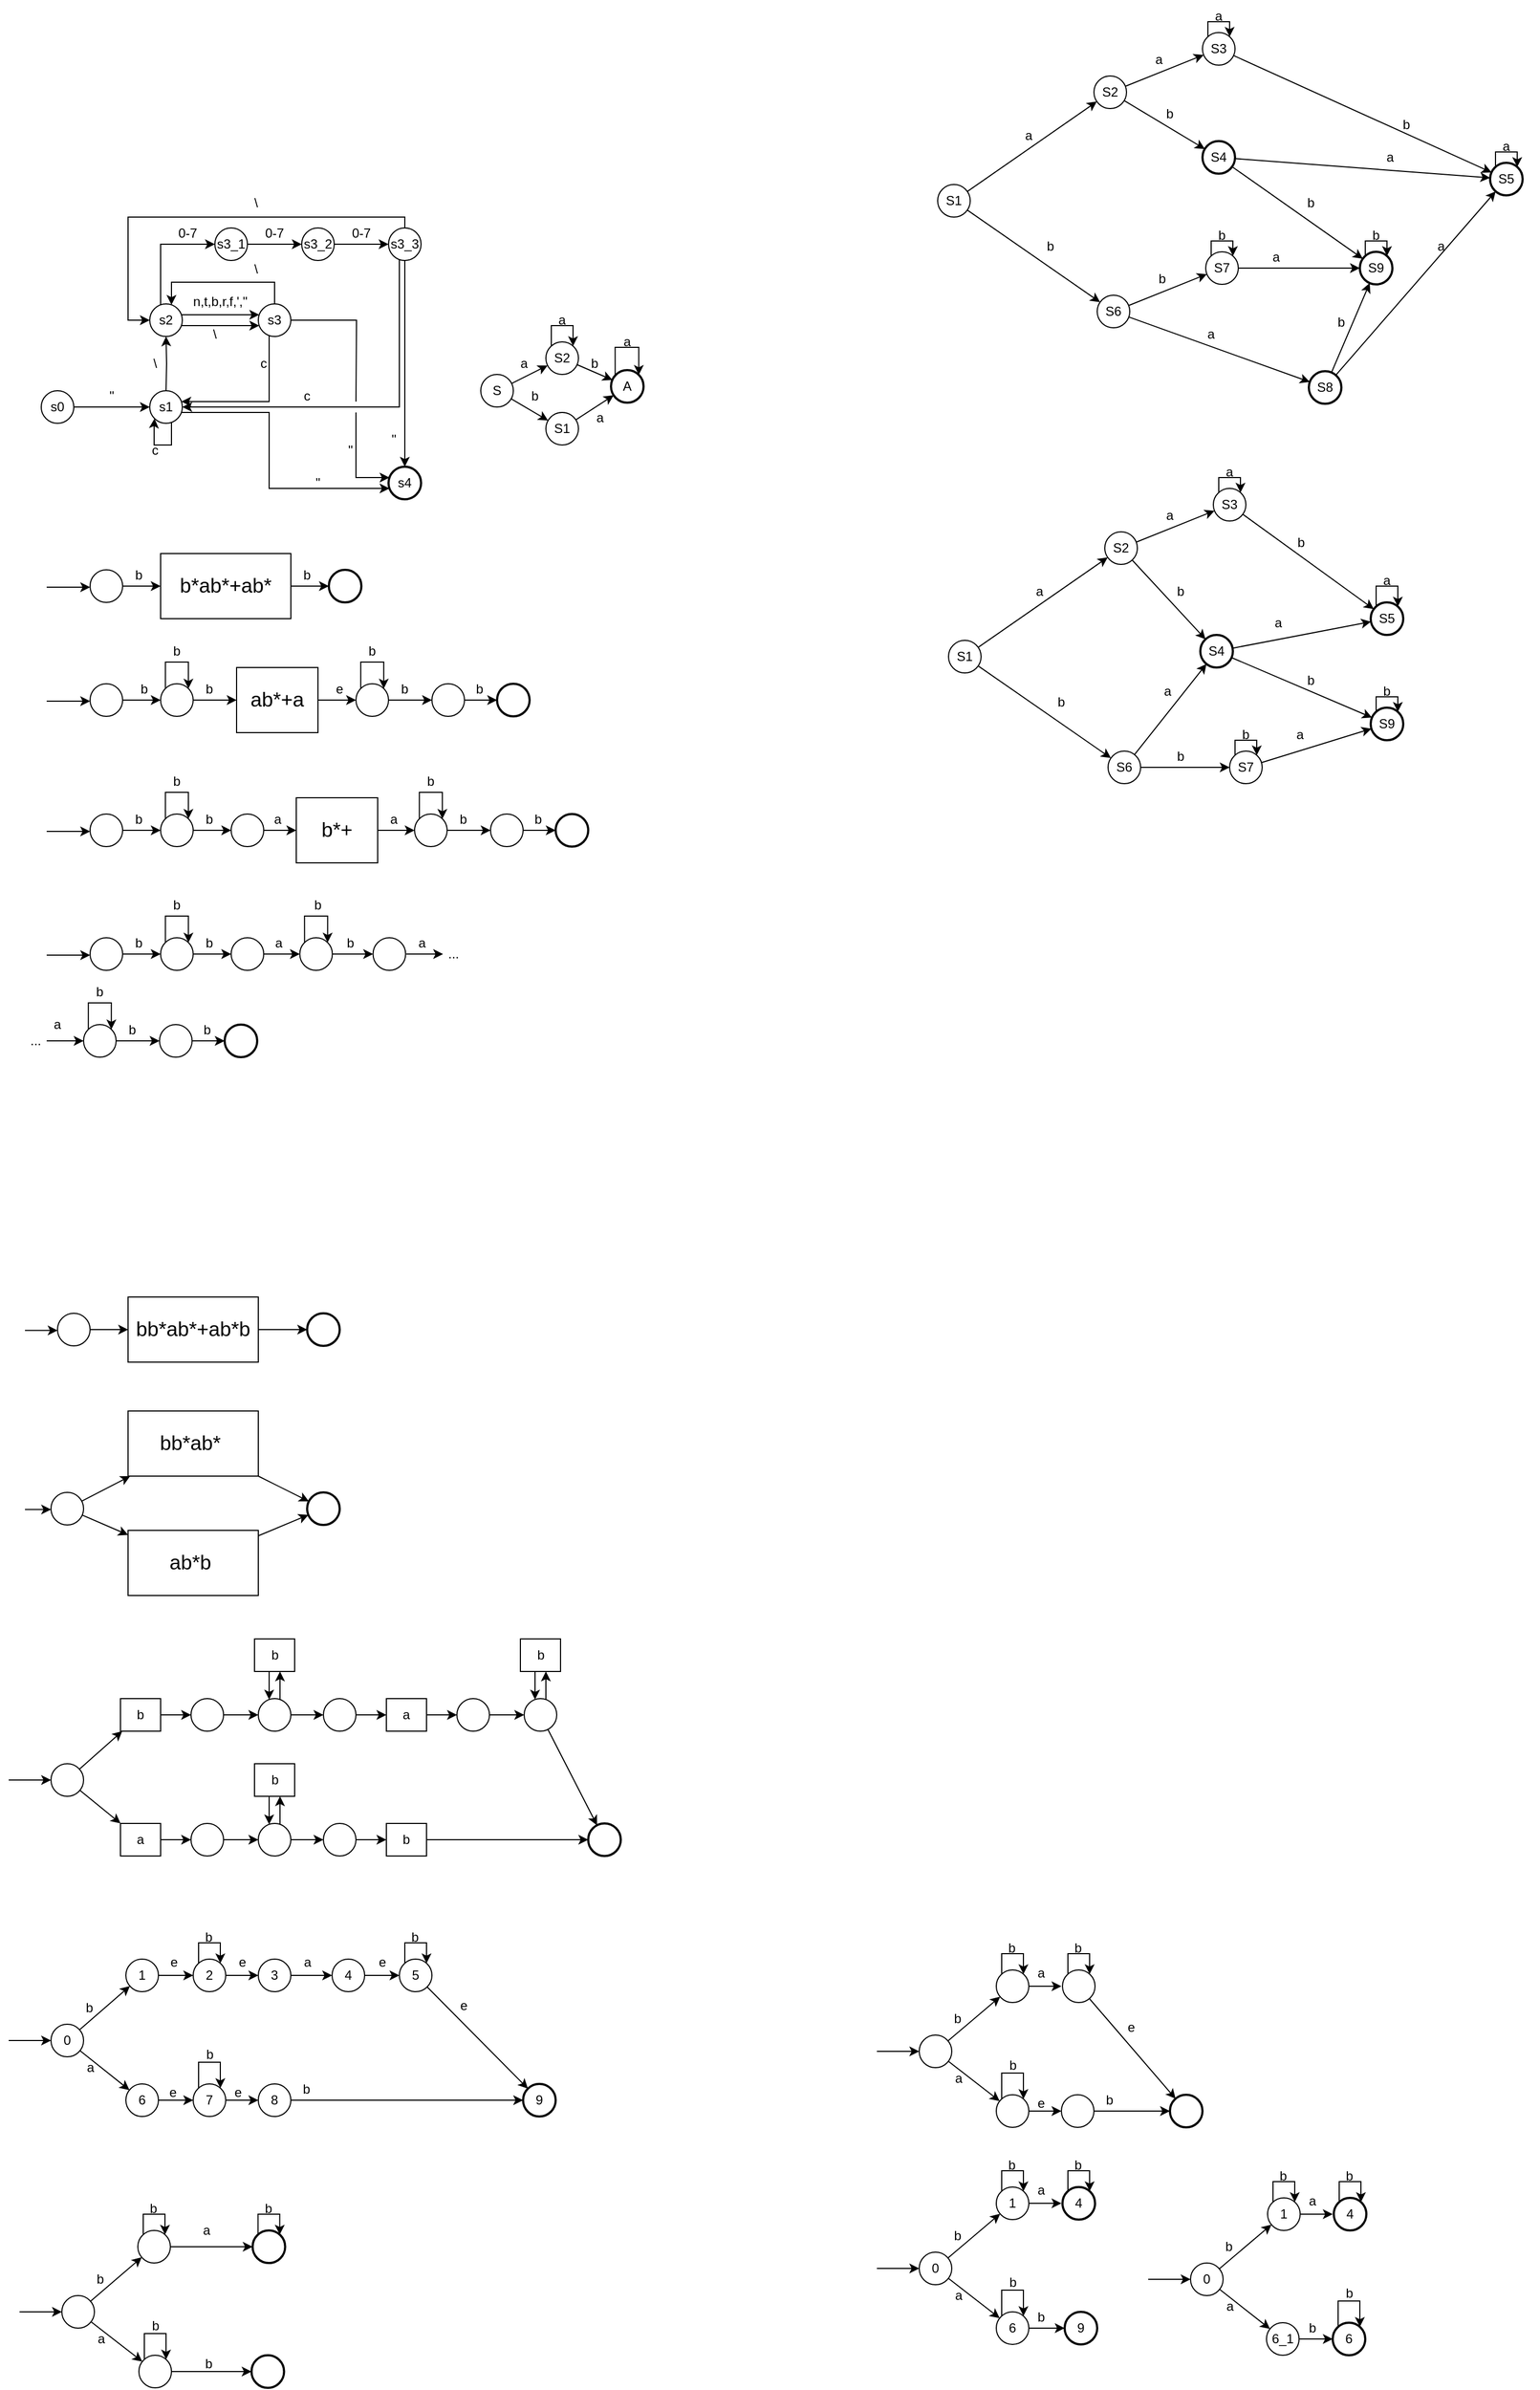<mxfile version="24.6.4" type="device">
  <diagram name="Страница — 1" id="VIZ05KspEORilz2qmD91">
    <mxGraphModel dx="352" dy="261" grid="1" gridSize="10" guides="1" tooltips="1" connect="1" arrows="1" fold="1" page="1" pageScale="1" pageWidth="827" pageHeight="1169" math="0" shadow="0">
      <root>
        <mxCell id="0" />
        <mxCell id="1" parent="0" />
        <mxCell id="FofKF9fw0fsyuF1-mD6l-1" value="s0" style="ellipse;whiteSpace=wrap;html=1;aspect=fixed;" parent="1" vertex="1">
          <mxGeometry x="110" y="370" width="30" height="30" as="geometry" />
        </mxCell>
        <mxCell id="FofKF9fw0fsyuF1-mD6l-4" value="&quot;" style="text;html=1;align=center;verticalAlign=middle;whiteSpace=wrap;rounded=0;" parent="1" vertex="1">
          <mxGeometry x="160" y="360" width="30" height="30" as="geometry" />
        </mxCell>
        <mxCell id="FofKF9fw0fsyuF1-mD6l-7" style="edgeStyle=orthogonalEdgeStyle;rounded=0;orthogonalLoop=1;jettySize=auto;html=1;" parent="1" source="FofKF9fw0fsyuF1-mD6l-1" target="FofKF9fw0fsyuF1-mD6l-8" edge="1">
          <mxGeometry relative="1" as="geometry">
            <mxPoint x="240" y="385" as="sourcePoint" />
          </mxGeometry>
        </mxCell>
        <mxCell id="FofKF9fw0fsyuF1-mD6l-37" style="edgeStyle=orthogonalEdgeStyle;rounded=0;orthogonalLoop=1;jettySize=auto;html=1;" parent="1" source="FofKF9fw0fsyuF1-mD6l-8" target="FofKF9fw0fsyuF1-mD6l-33" edge="1">
          <mxGeometry relative="1" as="geometry">
            <Array as="points">
              <mxPoint x="320" y="390" />
              <mxPoint x="320" y="460" />
            </Array>
          </mxGeometry>
        </mxCell>
        <mxCell id="FofKF9fw0fsyuF1-mD6l-8" value="s1" style="ellipse;whiteSpace=wrap;html=1;aspect=fixed;" parent="1" vertex="1">
          <mxGeometry x="210" y="370" width="30" height="30" as="geometry" />
        </mxCell>
        <mxCell id="FofKF9fw0fsyuF1-mD6l-10" value="s2" style="ellipse;whiteSpace=wrap;html=1;aspect=fixed;" parent="1" vertex="1">
          <mxGeometry x="210" y="290" width="30" height="30" as="geometry" />
        </mxCell>
        <mxCell id="FofKF9fw0fsyuF1-mD6l-11" style="edgeStyle=orthogonalEdgeStyle;rounded=0;orthogonalLoop=1;jettySize=auto;html=1;" parent="1" target="FofKF9fw0fsyuF1-mD6l-10" edge="1">
          <mxGeometry relative="1" as="geometry">
            <mxPoint x="225" y="370" as="sourcePoint" />
            <mxPoint x="320" y="395" as="targetPoint" />
          </mxGeometry>
        </mxCell>
        <mxCell id="FofKF9fw0fsyuF1-mD6l-12" value="\" style="text;html=1;align=center;verticalAlign=middle;whiteSpace=wrap;rounded=0;" parent="1" vertex="1">
          <mxGeometry x="200" y="330" width="30" height="30" as="geometry" />
        </mxCell>
        <mxCell id="FofKF9fw0fsyuF1-mD6l-36" style="edgeStyle=orthogonalEdgeStyle;rounded=0;orthogonalLoop=1;jettySize=auto;html=1;" parent="1" target="FofKF9fw0fsyuF1-mD6l-33" edge="1">
          <mxGeometry relative="1" as="geometry">
            <mxPoint x="400" y="390" as="sourcePoint" />
            <Array as="points">
              <mxPoint x="400" y="450" />
            </Array>
          </mxGeometry>
        </mxCell>
        <mxCell id="FofKF9fw0fsyuF1-mD6l-38" style="edgeStyle=orthogonalEdgeStyle;rounded=0;orthogonalLoop=1;jettySize=auto;html=1;endArrow=none;endFill=0;" parent="1" source="FofKF9fw0fsyuF1-mD6l-13" edge="1">
          <mxGeometry relative="1" as="geometry">
            <mxPoint x="400" y="380" as="targetPoint" />
          </mxGeometry>
        </mxCell>
        <mxCell id="nGoUOX4LtskV6R6v_krh-6" style="edgeStyle=orthogonalEdgeStyle;rounded=0;orthogonalLoop=1;jettySize=auto;html=1;" edge="1" parent="1" source="FofKF9fw0fsyuF1-mD6l-13" target="FofKF9fw0fsyuF1-mD6l-10">
          <mxGeometry relative="1" as="geometry">
            <mxPoint x="230" y="270" as="targetPoint" />
            <Array as="points">
              <mxPoint x="325" y="270" />
              <mxPoint x="230" y="270" />
            </Array>
          </mxGeometry>
        </mxCell>
        <mxCell id="FofKF9fw0fsyuF1-mD6l-13" value="s3" style="ellipse;whiteSpace=wrap;html=1;aspect=fixed;" parent="1" vertex="1">
          <mxGeometry x="310" y="290" width="30" height="30" as="geometry" />
        </mxCell>
        <mxCell id="FofKF9fw0fsyuF1-mD6l-14" style="edgeStyle=orthogonalEdgeStyle;rounded=0;orthogonalLoop=1;jettySize=auto;html=1;" parent="1" source="FofKF9fw0fsyuF1-mD6l-10" target="FofKF9fw0fsyuF1-mD6l-13" edge="1">
          <mxGeometry relative="1" as="geometry">
            <mxPoint x="250" y="395" as="sourcePoint" />
            <mxPoint x="320" y="395" as="targetPoint" />
            <Array as="points">
              <mxPoint x="280" y="300" />
              <mxPoint x="280" y="300" />
            </Array>
          </mxGeometry>
        </mxCell>
        <mxCell id="FofKF9fw0fsyuF1-mD6l-15" value="n,t,b,r,f,&#39;,&quot;" style="text;html=1;align=center;verticalAlign=middle;whiteSpace=wrap;rounded=0;" parent="1" vertex="1">
          <mxGeometry x="260" y="273" width="30" height="30" as="geometry" />
        </mxCell>
        <mxCell id="FofKF9fw0fsyuF1-mD6l-16" value="s3_1" style="ellipse;whiteSpace=wrap;html=1;aspect=fixed;" parent="1" vertex="1">
          <mxGeometry x="270" y="220" width="30" height="30" as="geometry" />
        </mxCell>
        <mxCell id="FofKF9fw0fsyuF1-mD6l-17" style="edgeStyle=orthogonalEdgeStyle;rounded=0;orthogonalLoop=1;jettySize=auto;html=1;" parent="1" source="FofKF9fw0fsyuF1-mD6l-10" target="FofKF9fw0fsyuF1-mD6l-16" edge="1">
          <mxGeometry relative="1" as="geometry">
            <mxPoint x="240" y="235" as="sourcePoint" />
            <mxPoint x="320" y="325" as="targetPoint" />
            <Array as="points">
              <mxPoint x="220" y="235" />
            </Array>
          </mxGeometry>
        </mxCell>
        <mxCell id="FofKF9fw0fsyuF1-mD6l-18" value="0-7" style="text;html=1;align=center;verticalAlign=middle;whiteSpace=wrap;rounded=0;" parent="1" vertex="1">
          <mxGeometry x="230" y="210" width="30" height="30" as="geometry" />
        </mxCell>
        <mxCell id="FofKF9fw0fsyuF1-mD6l-28" style="edgeStyle=orthogonalEdgeStyle;rounded=0;orthogonalLoop=1;jettySize=auto;html=1;" parent="1" source="FofKF9fw0fsyuF1-mD6l-24" target="FofKF9fw0fsyuF1-mD6l-26" edge="1">
          <mxGeometry relative="1" as="geometry" />
        </mxCell>
        <mxCell id="FofKF9fw0fsyuF1-mD6l-24" value="s3_2" style="ellipse;whiteSpace=wrap;html=1;aspect=fixed;" parent="1" vertex="1">
          <mxGeometry x="350" y="220" width="30" height="30" as="geometry" />
        </mxCell>
        <mxCell id="FofKF9fw0fsyuF1-mD6l-25" value="0-7" style="text;html=1;align=center;verticalAlign=middle;whiteSpace=wrap;rounded=0;" parent="1" vertex="1">
          <mxGeometry x="310" y="210" width="30" height="30" as="geometry" />
        </mxCell>
        <mxCell id="nGoUOX4LtskV6R6v_krh-4" style="edgeStyle=orthogonalEdgeStyle;rounded=0;orthogonalLoop=1;jettySize=auto;html=1;" edge="1" parent="1" source="FofKF9fw0fsyuF1-mD6l-26" target="FofKF9fw0fsyuF1-mD6l-10">
          <mxGeometry relative="1" as="geometry">
            <mxPoint x="180" y="305" as="targetPoint" />
            <Array as="points">
              <mxPoint x="445" y="210" />
              <mxPoint x="190" y="210" />
              <mxPoint x="190" y="305" />
            </Array>
          </mxGeometry>
        </mxCell>
        <mxCell id="FofKF9fw0fsyuF1-mD6l-26" value="s3_3" style="ellipse;whiteSpace=wrap;html=1;aspect=fixed;" parent="1" vertex="1">
          <mxGeometry x="430" y="220" width="30" height="30" as="geometry" />
        </mxCell>
        <mxCell id="FofKF9fw0fsyuF1-mD6l-27" value="0-7" style="text;html=1;align=center;verticalAlign=middle;whiteSpace=wrap;rounded=0;" parent="1" vertex="1">
          <mxGeometry x="390" y="210" width="30" height="30" as="geometry" />
        </mxCell>
        <mxCell id="FofKF9fw0fsyuF1-mD6l-29" style="edgeStyle=orthogonalEdgeStyle;rounded=0;orthogonalLoop=1;jettySize=auto;html=1;" parent="1" source="FofKF9fw0fsyuF1-mD6l-16" target="FofKF9fw0fsyuF1-mD6l-24" edge="1">
          <mxGeometry relative="1" as="geometry">
            <mxPoint x="390" y="245" as="sourcePoint" />
            <mxPoint x="450" y="245" as="targetPoint" />
          </mxGeometry>
        </mxCell>
        <mxCell id="FofKF9fw0fsyuF1-mD6l-30" style="edgeStyle=orthogonalEdgeStyle;rounded=0;orthogonalLoop=1;jettySize=auto;html=1;" parent="1" source="FofKF9fw0fsyuF1-mD6l-26" target="FofKF9fw0fsyuF1-mD6l-8" edge="1">
          <mxGeometry relative="1" as="geometry">
            <mxPoint x="413" y="390" as="sourcePoint" />
            <mxPoint x="483" y="390" as="targetPoint" />
            <Array as="points">
              <mxPoint x="440" y="385" />
            </Array>
          </mxGeometry>
        </mxCell>
        <mxCell id="FofKF9fw0fsyuF1-mD6l-31" style="edgeStyle=orthogonalEdgeStyle;rounded=0;orthogonalLoop=1;jettySize=auto;html=1;" parent="1" source="FofKF9fw0fsyuF1-mD6l-13" target="FofKF9fw0fsyuF1-mD6l-8" edge="1">
          <mxGeometry relative="1" as="geometry">
            <mxPoint x="260" y="405" as="sourcePoint" />
            <mxPoint x="370" y="390" as="targetPoint" />
            <Array as="points">
              <mxPoint x="320" y="380" />
            </Array>
          </mxGeometry>
        </mxCell>
        <mxCell id="FofKF9fw0fsyuF1-mD6l-32" value="c" style="text;html=1;align=center;verticalAlign=middle;whiteSpace=wrap;rounded=0;" parent="1" vertex="1">
          <mxGeometry x="200" y="410" width="30" height="30" as="geometry" />
        </mxCell>
        <mxCell id="FofKF9fw0fsyuF1-mD6l-33" value="s4" style="ellipse;whiteSpace=wrap;html=1;aspect=fixed;fontStyle=0;strokeWidth=2;" parent="1" vertex="1">
          <mxGeometry x="430" y="440" width="30" height="30" as="geometry" />
        </mxCell>
        <mxCell id="FofKF9fw0fsyuF1-mD6l-34" style="edgeStyle=orthogonalEdgeStyle;rounded=0;orthogonalLoop=1;jettySize=auto;html=1;" parent="1" source="FofKF9fw0fsyuF1-mD6l-26" target="FofKF9fw0fsyuF1-mD6l-33" edge="1">
          <mxGeometry relative="1" as="geometry">
            <mxPoint x="455" y="260" as="sourcePoint" />
            <mxPoint x="350" y="395" as="targetPoint" />
            <Array as="points">
              <mxPoint x="445" y="350" />
              <mxPoint x="445" y="350" />
            </Array>
          </mxGeometry>
        </mxCell>
        <mxCell id="FofKF9fw0fsyuF1-mD6l-39" value="&quot;" style="text;html=1;align=center;verticalAlign=middle;whiteSpace=wrap;rounded=0;" parent="1" vertex="1">
          <mxGeometry x="420" y="400" width="30" height="30" as="geometry" />
        </mxCell>
        <mxCell id="FofKF9fw0fsyuF1-mD6l-40" value="&quot;" style="text;html=1;align=center;verticalAlign=middle;whiteSpace=wrap;rounded=0;" parent="1" vertex="1">
          <mxGeometry x="380" y="410" width="30" height="30" as="geometry" />
        </mxCell>
        <mxCell id="FofKF9fw0fsyuF1-mD6l-41" value="&quot;" style="text;html=1;align=center;verticalAlign=middle;whiteSpace=wrap;rounded=0;" parent="1" vertex="1">
          <mxGeometry x="350" y="440" width="30" height="30" as="geometry" />
        </mxCell>
        <mxCell id="FofKF9fw0fsyuF1-mD6l-42" value="c" style="text;html=1;align=center;verticalAlign=middle;whiteSpace=wrap;rounded=0;" parent="1" vertex="1">
          <mxGeometry x="300" y="330" width="30" height="30" as="geometry" />
        </mxCell>
        <mxCell id="FofKF9fw0fsyuF1-mD6l-45" value="c" style="text;html=1;align=center;verticalAlign=middle;whiteSpace=wrap;rounded=0;" parent="1" vertex="1">
          <mxGeometry x="340" y="360" width="30" height="30" as="geometry" />
        </mxCell>
        <mxCell id="PaOevawptUkugg7WaVCO-1" style="edgeStyle=orthogonalEdgeStyle;rounded=0;orthogonalLoop=1;jettySize=auto;html=1;entryX=0;entryY=1;entryDx=0;entryDy=0;" parent="1" source="FofKF9fw0fsyuF1-mD6l-8" target="FofKF9fw0fsyuF1-mD6l-8" edge="1">
          <mxGeometry relative="1" as="geometry">
            <Array as="points">
              <mxPoint x="230" y="420" />
              <mxPoint x="214" y="420" />
              <mxPoint x="214" y="402" />
              <mxPoint x="214" y="402" />
            </Array>
          </mxGeometry>
        </mxCell>
        <mxCell id="naHqSN1-5s7MIw2LDBiy-1" value="S" style="ellipse;whiteSpace=wrap;html=1;aspect=fixed;" parent="1" vertex="1">
          <mxGeometry x="515" y="355" width="30" height="30" as="geometry" />
        </mxCell>
        <mxCell id="naHqSN1-5s7MIw2LDBiy-2" value="" style="endArrow=classic;html=1;rounded=0;" parent="1" source="naHqSN1-5s7MIw2LDBiy-1" target="naHqSN1-5s7MIw2LDBiy-6" edge="1">
          <mxGeometry width="50" height="50" relative="1" as="geometry">
            <mxPoint x="505" y="490" as="sourcePoint" />
            <mxPoint x="575" y="340" as="targetPoint" />
          </mxGeometry>
        </mxCell>
        <mxCell id="naHqSN1-5s7MIw2LDBiy-3" value="" style="endArrow=classic;html=1;rounded=0;" parent="1" source="naHqSN1-5s7MIw2LDBiy-1" target="naHqSN1-5s7MIw2LDBiy-10" edge="1">
          <mxGeometry width="50" height="50" relative="1" as="geometry">
            <mxPoint x="515" y="500" as="sourcePoint" />
            <mxPoint x="575" y="400" as="targetPoint" />
          </mxGeometry>
        </mxCell>
        <mxCell id="naHqSN1-5s7MIw2LDBiy-5" value="" style="endArrow=classic;html=1;rounded=0;" parent="1" source="naHqSN1-5s7MIw2LDBiy-10" target="naHqSN1-5s7MIw2LDBiy-14" edge="1">
          <mxGeometry width="50" height="50" relative="1" as="geometry">
            <mxPoint x="615" y="460" as="sourcePoint" />
            <mxPoint x="665" y="410" as="targetPoint" />
          </mxGeometry>
        </mxCell>
        <mxCell id="naHqSN1-5s7MIw2LDBiy-6" value="S2" style="ellipse;whiteSpace=wrap;html=1;aspect=fixed;" parent="1" vertex="1">
          <mxGeometry x="575" y="325" width="30" height="30" as="geometry" />
        </mxCell>
        <mxCell id="naHqSN1-5s7MIw2LDBiy-7" value="a" style="text;html=1;align=center;verticalAlign=middle;whiteSpace=wrap;rounded=0;" parent="1" vertex="1">
          <mxGeometry x="595" y="380" width="60" height="30" as="geometry" />
        </mxCell>
        <mxCell id="naHqSN1-5s7MIw2LDBiy-10" value="S1" style="ellipse;whiteSpace=wrap;html=1;aspect=fixed;" parent="1" vertex="1">
          <mxGeometry x="575" y="390" width="30" height="30" as="geometry" />
        </mxCell>
        <mxCell id="naHqSN1-5s7MIw2LDBiy-12" value="b" style="text;html=1;align=center;verticalAlign=middle;whiteSpace=wrap;rounded=0;" parent="1" vertex="1">
          <mxGeometry x="535" y="360" width="60" height="30" as="geometry" />
        </mxCell>
        <mxCell id="naHqSN1-5s7MIw2LDBiy-13" value="" style="endArrow=classic;html=1;rounded=0;" parent="1" source="naHqSN1-5s7MIw2LDBiy-6" target="naHqSN1-5s7MIw2LDBiy-14" edge="1">
          <mxGeometry width="50" height="50" relative="1" as="geometry">
            <mxPoint x="604" y="385" as="sourcePoint" />
            <mxPoint x="635" y="371" as="targetPoint" />
          </mxGeometry>
        </mxCell>
        <mxCell id="naHqSN1-5s7MIw2LDBiy-14" value="A" style="ellipse;whiteSpace=wrap;html=1;aspect=fixed;strokeWidth=2;" parent="1" vertex="1">
          <mxGeometry x="635" y="351" width="30" height="30" as="geometry" />
        </mxCell>
        <mxCell id="naHqSN1-5s7MIw2LDBiy-15" style="edgeStyle=orthogonalEdgeStyle;rounded=0;orthogonalLoop=1;jettySize=auto;html=1;" parent="1" source="naHqSN1-5s7MIw2LDBiy-6" target="naHqSN1-5s7MIw2LDBiy-6" edge="1">
          <mxGeometry relative="1" as="geometry">
            <mxPoint x="578.09" y="300" as="sourcePoint" />
            <mxPoint x="578.09" y="320" as="targetPoint" />
            <Array as="points">
              <mxPoint x="590" y="310" />
            </Array>
          </mxGeometry>
        </mxCell>
        <mxCell id="naHqSN1-5s7MIw2LDBiy-16" value="a" style="text;html=1;align=center;verticalAlign=middle;whiteSpace=wrap;rounded=0;" parent="1" vertex="1">
          <mxGeometry x="560" y="290" width="60" height="30" as="geometry" />
        </mxCell>
        <mxCell id="naHqSN1-5s7MIw2LDBiy-17" value="b" style="text;html=1;align=center;verticalAlign=middle;whiteSpace=wrap;rounded=0;" parent="1" vertex="1">
          <mxGeometry x="590" y="330" width="60" height="30" as="geometry" />
        </mxCell>
        <mxCell id="naHqSN1-5s7MIw2LDBiy-18" style="edgeStyle=orthogonalEdgeStyle;rounded=0;orthogonalLoop=1;jettySize=auto;html=1;entryX=1;entryY=0;entryDx=0;entryDy=0;exitX=0.128;exitY=0.204;exitDx=0;exitDy=0;exitPerimeter=0;" parent="1" source="naHqSN1-5s7MIw2LDBiy-14" target="naHqSN1-5s7MIw2LDBiy-14" edge="1">
          <mxGeometry relative="1" as="geometry">
            <mxPoint x="645" y="339" as="sourcePoint" />
            <mxPoint x="685" y="350" as="targetPoint" />
            <Array as="points">
              <mxPoint x="639" y="330" />
              <mxPoint x="661" y="330" />
            </Array>
          </mxGeometry>
        </mxCell>
        <mxCell id="naHqSN1-5s7MIw2LDBiy-19" value="a" style="text;html=1;align=center;verticalAlign=middle;whiteSpace=wrap;rounded=0;" parent="1" vertex="1">
          <mxGeometry x="620" y="310" width="60" height="30" as="geometry" />
        </mxCell>
        <mxCell id="naHqSN1-5s7MIw2LDBiy-32" value="" style="edgeStyle=orthogonalEdgeStyle;rounded=0;orthogonalLoop=1;jettySize=auto;html=1;" parent="1" source="naHqSN1-5s7MIw2LDBiy-21" target="naHqSN1-5s7MIw2LDBiy-31" edge="1">
          <mxGeometry relative="1" as="geometry" />
        </mxCell>
        <mxCell id="naHqSN1-5s7MIw2LDBiy-39" style="edgeStyle=orthogonalEdgeStyle;rounded=0;orthogonalLoop=1;jettySize=auto;html=1;" parent="1" target="naHqSN1-5s7MIw2LDBiy-21" edge="1">
          <mxGeometry relative="1" as="geometry">
            <mxPoint x="115.0" y="550" as="targetPoint" />
            <mxPoint x="115" y="551" as="sourcePoint" />
            <Array as="points">
              <mxPoint x="115" y="551" />
            </Array>
          </mxGeometry>
        </mxCell>
        <mxCell id="naHqSN1-5s7MIw2LDBiy-21" value="" style="ellipse;whiteSpace=wrap;html=1;aspect=fixed;" parent="1" vertex="1">
          <mxGeometry x="155" y="535" width="30" height="30" as="geometry" />
        </mxCell>
        <mxCell id="naHqSN1-5s7MIw2LDBiy-22" value="a" style="text;html=1;align=center;verticalAlign=middle;whiteSpace=wrap;rounded=0;" parent="1" vertex="1">
          <mxGeometry x="525" y="330" width="60" height="30" as="geometry" />
        </mxCell>
        <mxCell id="naHqSN1-5s7MIw2LDBiy-37" style="edgeStyle=orthogonalEdgeStyle;rounded=0;orthogonalLoop=1;jettySize=auto;html=1;" parent="1" source="naHqSN1-5s7MIw2LDBiy-31" target="naHqSN1-5s7MIw2LDBiy-36" edge="1">
          <mxGeometry relative="1" as="geometry" />
        </mxCell>
        <mxCell id="naHqSN1-5s7MIw2LDBiy-31" value="&lt;span style=&quot;font-size:14.0pt;mso-bidi-font-size:11.0pt;&lt;br/&gt;font-family:&amp;quot;Times New Roman&amp;quot;,serif;mso-fareast-font-family:&amp;quot;Courier New&amp;quot;;&lt;br/&gt;mso-bidi-font-family:&amp;quot;Courier New&amp;quot;;mso-ansi-language:RU;mso-fareast-language:&lt;br/&gt;EN-US;mso-bidi-language:AR-SA&quot;&gt;b*ab*+ab*&lt;/span&gt;" style="whiteSpace=wrap;html=1;" parent="1" vertex="1">
          <mxGeometry x="220" y="520" width="120" height="60" as="geometry" />
        </mxCell>
        <mxCell id="naHqSN1-5s7MIw2LDBiy-33" value="b" style="text;html=1;align=center;verticalAlign=middle;whiteSpace=wrap;rounded=0;" parent="1" vertex="1">
          <mxGeometry x="170" y="525" width="60" height="30" as="geometry" />
        </mxCell>
        <mxCell id="naHqSN1-5s7MIw2LDBiy-36" value="" style="ellipse;whiteSpace=wrap;html=1;aspect=fixed;strokeWidth=2;" parent="1" vertex="1">
          <mxGeometry x="375" y="535" width="30" height="30" as="geometry" />
        </mxCell>
        <mxCell id="naHqSN1-5s7MIw2LDBiy-38" value="b" style="text;html=1;align=center;verticalAlign=middle;whiteSpace=wrap;rounded=0;" parent="1" vertex="1">
          <mxGeometry x="325" y="525" width="60" height="30" as="geometry" />
        </mxCell>
        <mxCell id="naHqSN1-5s7MIw2LDBiy-40" value="" style="edgeStyle=orthogonalEdgeStyle;rounded=0;orthogonalLoop=1;jettySize=auto;html=1;" parent="1" source="naHqSN1-5s7MIw2LDBiy-42" edge="1">
          <mxGeometry relative="1" as="geometry">
            <mxPoint x="220" y="655.034" as="targetPoint" />
          </mxGeometry>
        </mxCell>
        <mxCell id="naHqSN1-5s7MIw2LDBiy-41" style="edgeStyle=orthogonalEdgeStyle;rounded=0;orthogonalLoop=1;jettySize=auto;html=1;" parent="1" target="naHqSN1-5s7MIw2LDBiy-42" edge="1">
          <mxGeometry relative="1" as="geometry">
            <mxPoint x="115.0" y="655" as="targetPoint" />
            <mxPoint x="115" y="656" as="sourcePoint" />
            <Array as="points">
              <mxPoint x="115" y="656" />
            </Array>
          </mxGeometry>
        </mxCell>
        <mxCell id="naHqSN1-5s7MIw2LDBiy-42" value="" style="ellipse;whiteSpace=wrap;html=1;aspect=fixed;" parent="1" vertex="1">
          <mxGeometry x="155" y="640" width="30" height="30" as="geometry" />
        </mxCell>
        <mxCell id="naHqSN1-5s7MIw2LDBiy-43" style="edgeStyle=orthogonalEdgeStyle;rounded=0;orthogonalLoop=1;jettySize=auto;html=1;" parent="1" source="naHqSN1-5s7MIw2LDBiy-63" target="naHqSN1-5s7MIw2LDBiy-46" edge="1">
          <mxGeometry relative="1" as="geometry">
            <mxPoint x="489.0" y="655.034" as="sourcePoint" />
          </mxGeometry>
        </mxCell>
        <mxCell id="naHqSN1-5s7MIw2LDBiy-45" value="e" style="text;html=1;align=center;verticalAlign=middle;whiteSpace=wrap;rounded=0;" parent="1" vertex="1">
          <mxGeometry x="355" y="630" width="60" height="30" as="geometry" />
        </mxCell>
        <mxCell id="naHqSN1-5s7MIw2LDBiy-46" value="" style="ellipse;whiteSpace=wrap;html=1;aspect=fixed;strokeWidth=2;" parent="1" vertex="1">
          <mxGeometry x="530" y="640" width="30" height="30" as="geometry" />
        </mxCell>
        <mxCell id="naHqSN1-5s7MIw2LDBiy-47" value="b" style="text;html=1;align=center;verticalAlign=middle;whiteSpace=wrap;rounded=0;" parent="1" vertex="1">
          <mxGeometry x="484" y="630" width="60" height="30" as="geometry" />
        </mxCell>
        <mxCell id="naHqSN1-5s7MIw2LDBiy-64" style="edgeStyle=orthogonalEdgeStyle;rounded=0;orthogonalLoop=1;jettySize=auto;html=1;" parent="1" source="naHqSN1-5s7MIw2LDBiy-48" target="naHqSN1-5s7MIw2LDBiy-61" edge="1">
          <mxGeometry relative="1" as="geometry" />
        </mxCell>
        <mxCell id="naHqSN1-5s7MIw2LDBiy-48" value="&lt;span style=&quot;font-size:14.0pt;mso-bidi-font-size:11.0pt;&lt;br/&gt;font-family:&amp;quot;Times New Roman&amp;quot;,serif;mso-fareast-font-family:&amp;quot;Courier New&amp;quot;;&lt;br/&gt;mso-bidi-font-family:&amp;quot;Courier New&amp;quot;;mso-ansi-language:RU;mso-fareast-language:&lt;br/&gt;EN-US;mso-bidi-language:AR-SA&quot;&gt;ab*+a&lt;/span&gt;" style="whiteSpace=wrap;html=1;" parent="1" vertex="1">
          <mxGeometry x="290" y="625" width="75" height="60" as="geometry" />
        </mxCell>
        <mxCell id="naHqSN1-5s7MIw2LDBiy-54" style="edgeStyle=orthogonalEdgeStyle;rounded=0;orthogonalLoop=1;jettySize=auto;html=1;" parent="1" source="naHqSN1-5s7MIw2LDBiy-49" target="naHqSN1-5s7MIw2LDBiy-48" edge="1">
          <mxGeometry relative="1" as="geometry">
            <mxPoint x="285" y="655" as="targetPoint" />
          </mxGeometry>
        </mxCell>
        <mxCell id="naHqSN1-5s7MIw2LDBiy-49" value="" style="ellipse;whiteSpace=wrap;html=1;aspect=fixed;" parent="1" vertex="1">
          <mxGeometry x="220" y="640" width="30" height="30" as="geometry" />
        </mxCell>
        <mxCell id="naHqSN1-5s7MIw2LDBiy-52" style="edgeStyle=orthogonalEdgeStyle;rounded=0;orthogonalLoop=1;jettySize=auto;html=1;exitX=0;exitY=0;exitDx=0;exitDy=0;entryX=1;entryY=0;entryDx=0;entryDy=0;" parent="1" source="naHqSN1-5s7MIw2LDBiy-49" target="naHqSN1-5s7MIw2LDBiy-49" edge="1">
          <mxGeometry relative="1" as="geometry">
            <mxPoint x="255" y="615" as="targetPoint" />
            <Array as="points">
              <mxPoint x="224" y="644" />
              <mxPoint x="224" y="620" />
              <mxPoint x="246" y="620" />
            </Array>
          </mxGeometry>
        </mxCell>
        <mxCell id="naHqSN1-5s7MIw2LDBiy-53" value="b" style="text;html=1;align=center;verticalAlign=middle;whiteSpace=wrap;rounded=0;" parent="1" vertex="1">
          <mxGeometry x="205" y="595" width="60" height="30" as="geometry" />
        </mxCell>
        <mxCell id="naHqSN1-5s7MIw2LDBiy-59" value="b" style="text;html=1;align=center;verticalAlign=middle;whiteSpace=wrap;rounded=0;" parent="1" vertex="1">
          <mxGeometry x="415" y="630" width="60" height="30" as="geometry" />
        </mxCell>
        <mxCell id="naHqSN1-5s7MIw2LDBiy-60" style="edgeStyle=orthogonalEdgeStyle;rounded=0;orthogonalLoop=1;jettySize=auto;html=1;" parent="1" source="naHqSN1-5s7MIw2LDBiy-61" target="naHqSN1-5s7MIw2LDBiy-63" edge="1">
          <mxGeometry relative="1" as="geometry">
            <mxPoint x="465" y="655" as="targetPoint" />
          </mxGeometry>
        </mxCell>
        <mxCell id="naHqSN1-5s7MIw2LDBiy-61" value="" style="ellipse;whiteSpace=wrap;html=1;aspect=fixed;" parent="1" vertex="1">
          <mxGeometry x="400" y="640" width="30" height="30" as="geometry" />
        </mxCell>
        <mxCell id="naHqSN1-5s7MIw2LDBiy-62" style="edgeStyle=orthogonalEdgeStyle;rounded=0;orthogonalLoop=1;jettySize=auto;html=1;exitX=0;exitY=0;exitDx=0;exitDy=0;entryX=1;entryY=0;entryDx=0;entryDy=0;" parent="1" source="naHqSN1-5s7MIw2LDBiy-61" target="naHqSN1-5s7MIw2LDBiy-61" edge="1">
          <mxGeometry relative="1" as="geometry">
            <mxPoint x="435" y="615" as="targetPoint" />
            <Array as="points">
              <mxPoint x="404" y="644" />
              <mxPoint x="404" y="620" />
              <mxPoint x="426" y="620" />
            </Array>
          </mxGeometry>
        </mxCell>
        <mxCell id="naHqSN1-5s7MIw2LDBiy-63" value="" style="ellipse;whiteSpace=wrap;html=1;aspect=fixed;" parent="1" vertex="1">
          <mxGeometry x="470" y="640" width="30" height="30" as="geometry" />
        </mxCell>
        <mxCell id="naHqSN1-5s7MIw2LDBiy-65" value="b" style="text;html=1;align=center;verticalAlign=middle;whiteSpace=wrap;rounded=0;" parent="1" vertex="1">
          <mxGeometry x="385" y="595" width="60" height="30" as="geometry" />
        </mxCell>
        <mxCell id="naHqSN1-5s7MIw2LDBiy-66" value="" style="edgeStyle=orthogonalEdgeStyle;rounded=0;orthogonalLoop=1;jettySize=auto;html=1;" parent="1" source="naHqSN1-5s7MIw2LDBiy-68" edge="1">
          <mxGeometry relative="1" as="geometry">
            <mxPoint x="220" y="775.034" as="targetPoint" />
          </mxGeometry>
        </mxCell>
        <mxCell id="naHqSN1-5s7MIw2LDBiy-67" style="edgeStyle=orthogonalEdgeStyle;rounded=0;orthogonalLoop=1;jettySize=auto;html=1;" parent="1" target="naHqSN1-5s7MIw2LDBiy-68" edge="1">
          <mxGeometry relative="1" as="geometry">
            <mxPoint x="115.0" y="775" as="targetPoint" />
            <mxPoint x="115" y="776" as="sourcePoint" />
            <Array as="points">
              <mxPoint x="115" y="776" />
            </Array>
          </mxGeometry>
        </mxCell>
        <mxCell id="naHqSN1-5s7MIw2LDBiy-68" value="" style="ellipse;whiteSpace=wrap;html=1;aspect=fixed;" parent="1" vertex="1">
          <mxGeometry x="155" y="760" width="30" height="30" as="geometry" />
        </mxCell>
        <mxCell id="naHqSN1-5s7MIw2LDBiy-69" style="edgeStyle=orthogonalEdgeStyle;rounded=0;orthogonalLoop=1;jettySize=auto;html=1;" parent="1" source="naHqSN1-5s7MIw2LDBiy-83" target="naHqSN1-5s7MIw2LDBiy-71" edge="1">
          <mxGeometry relative="1" as="geometry">
            <mxPoint x="543.0" y="775.034" as="sourcePoint" />
          </mxGeometry>
        </mxCell>
        <mxCell id="naHqSN1-5s7MIw2LDBiy-71" value="" style="ellipse;whiteSpace=wrap;html=1;aspect=fixed;strokeWidth=2;" parent="1" vertex="1">
          <mxGeometry x="584" y="760" width="30" height="30" as="geometry" />
        </mxCell>
        <mxCell id="naHqSN1-5s7MIw2LDBiy-72" value="b" style="text;html=1;align=center;verticalAlign=middle;whiteSpace=wrap;rounded=0;" parent="1" vertex="1">
          <mxGeometry x="538" y="750" width="60" height="30" as="geometry" />
        </mxCell>
        <mxCell id="naHqSN1-5s7MIw2LDBiy-88" style="edgeStyle=orthogonalEdgeStyle;rounded=0;orthogonalLoop=1;jettySize=auto;html=1;" parent="1" source="naHqSN1-5s7MIw2LDBiy-74" edge="1">
          <mxGeometry relative="1" as="geometry">
            <mxPoint x="454.0" y="775.059" as="targetPoint" />
          </mxGeometry>
        </mxCell>
        <mxCell id="naHqSN1-5s7MIw2LDBiy-74" value="&lt;span style=&quot;font-size:14.0pt;mso-bidi-font-size:11.0pt;&lt;br/&gt;font-family:&amp;quot;Times New Roman&amp;quot;,serif;mso-fareast-font-family:&amp;quot;Courier New&amp;quot;;&lt;br/&gt;mso-bidi-font-family:&amp;quot;Courier New&amp;quot;;mso-ansi-language:RU;mso-fareast-language:&lt;br/&gt;EN-US;mso-bidi-language:AR-SA&quot;&gt;b*+&lt;/span&gt;" style="whiteSpace=wrap;html=1;" parent="1" vertex="1">
          <mxGeometry x="345" y="745" width="75" height="60" as="geometry" />
        </mxCell>
        <mxCell id="naHqSN1-5s7MIw2LDBiy-75" style="edgeStyle=orthogonalEdgeStyle;rounded=0;orthogonalLoop=1;jettySize=auto;html=1;" parent="1" source="naHqSN1-5s7MIw2LDBiy-76" target="naHqSN1-5s7MIw2LDBiy-85" edge="1">
          <mxGeometry relative="1" as="geometry">
            <mxPoint x="295" y="775" as="targetPoint" />
          </mxGeometry>
        </mxCell>
        <mxCell id="naHqSN1-5s7MIw2LDBiy-76" value="" style="ellipse;whiteSpace=wrap;html=1;aspect=fixed;" parent="1" vertex="1">
          <mxGeometry x="220" y="760" width="30" height="30" as="geometry" />
        </mxCell>
        <mxCell id="naHqSN1-5s7MIw2LDBiy-77" style="edgeStyle=orthogonalEdgeStyle;rounded=0;orthogonalLoop=1;jettySize=auto;html=1;exitX=0;exitY=0;exitDx=0;exitDy=0;entryX=1;entryY=0;entryDx=0;entryDy=0;" parent="1" source="naHqSN1-5s7MIw2LDBiy-76" target="naHqSN1-5s7MIw2LDBiy-76" edge="1">
          <mxGeometry relative="1" as="geometry">
            <mxPoint x="255" y="735" as="targetPoint" />
            <Array as="points">
              <mxPoint x="224" y="764" />
              <mxPoint x="224" y="740" />
              <mxPoint x="246" y="740" />
            </Array>
          </mxGeometry>
        </mxCell>
        <mxCell id="naHqSN1-5s7MIw2LDBiy-78" value="b" style="text;html=1;align=center;verticalAlign=middle;whiteSpace=wrap;rounded=0;" parent="1" vertex="1">
          <mxGeometry x="205" y="715" width="60" height="30" as="geometry" />
        </mxCell>
        <mxCell id="naHqSN1-5s7MIw2LDBiy-79" value="b" style="text;html=1;align=center;verticalAlign=middle;whiteSpace=wrap;rounded=0;" parent="1" vertex="1">
          <mxGeometry x="469" y="750" width="60" height="30" as="geometry" />
        </mxCell>
        <mxCell id="naHqSN1-5s7MIw2LDBiy-80" style="edgeStyle=orthogonalEdgeStyle;rounded=0;orthogonalLoop=1;jettySize=auto;html=1;" parent="1" source="naHqSN1-5s7MIw2LDBiy-81" target="naHqSN1-5s7MIw2LDBiy-83" edge="1">
          <mxGeometry relative="1" as="geometry">
            <mxPoint x="519" y="775" as="targetPoint" />
          </mxGeometry>
        </mxCell>
        <mxCell id="naHqSN1-5s7MIw2LDBiy-81" value="" style="ellipse;whiteSpace=wrap;html=1;aspect=fixed;" parent="1" vertex="1">
          <mxGeometry x="454" y="760" width="30" height="30" as="geometry" />
        </mxCell>
        <mxCell id="naHqSN1-5s7MIw2LDBiy-82" style="edgeStyle=orthogonalEdgeStyle;rounded=0;orthogonalLoop=1;jettySize=auto;html=1;exitX=0;exitY=0;exitDx=0;exitDy=0;entryX=1;entryY=0;entryDx=0;entryDy=0;" parent="1" source="naHqSN1-5s7MIw2LDBiy-81" target="naHqSN1-5s7MIw2LDBiy-81" edge="1">
          <mxGeometry relative="1" as="geometry">
            <mxPoint x="489" y="735" as="targetPoint" />
            <Array as="points">
              <mxPoint x="458" y="764" />
              <mxPoint x="458" y="740" />
              <mxPoint x="480" y="740" />
            </Array>
          </mxGeometry>
        </mxCell>
        <mxCell id="naHqSN1-5s7MIw2LDBiy-83" value="" style="ellipse;whiteSpace=wrap;html=1;aspect=fixed;" parent="1" vertex="1">
          <mxGeometry x="524" y="760" width="30" height="30" as="geometry" />
        </mxCell>
        <mxCell id="naHqSN1-5s7MIw2LDBiy-84" value="b" style="text;html=1;align=center;verticalAlign=middle;whiteSpace=wrap;rounded=0;" parent="1" vertex="1">
          <mxGeometry x="439" y="715" width="60" height="30" as="geometry" />
        </mxCell>
        <mxCell id="naHqSN1-5s7MIw2LDBiy-86" style="edgeStyle=orthogonalEdgeStyle;rounded=0;orthogonalLoop=1;jettySize=auto;html=1;" parent="1" source="naHqSN1-5s7MIw2LDBiy-85" target="naHqSN1-5s7MIw2LDBiy-74" edge="1">
          <mxGeometry relative="1" as="geometry" />
        </mxCell>
        <mxCell id="naHqSN1-5s7MIw2LDBiy-85" value="" style="ellipse;whiteSpace=wrap;html=1;aspect=fixed;" parent="1" vertex="1">
          <mxGeometry x="285" y="760" width="30" height="30" as="geometry" />
        </mxCell>
        <mxCell id="naHqSN1-5s7MIw2LDBiy-89" value="b" style="text;html=1;align=center;verticalAlign=middle;whiteSpace=wrap;rounded=0;" parent="1" vertex="1">
          <mxGeometry x="175" y="630" width="60" height="30" as="geometry" />
        </mxCell>
        <mxCell id="naHqSN1-5s7MIw2LDBiy-90" value="b" style="text;html=1;align=center;verticalAlign=middle;whiteSpace=wrap;rounded=0;" parent="1" vertex="1">
          <mxGeometry x="170" y="750" width="60" height="30" as="geometry" />
        </mxCell>
        <mxCell id="naHqSN1-5s7MIw2LDBiy-91" value="a" style="text;html=1;align=center;verticalAlign=middle;whiteSpace=wrap;rounded=0;" parent="1" vertex="1">
          <mxGeometry x="405" y="750" width="60" height="30" as="geometry" />
        </mxCell>
        <mxCell id="naHqSN1-5s7MIw2LDBiy-92" value="b" style="text;html=1;align=center;verticalAlign=middle;whiteSpace=wrap;rounded=0;" parent="1" vertex="1">
          <mxGeometry x="235" y="630" width="60" height="30" as="geometry" />
        </mxCell>
        <mxCell id="naHqSN1-5s7MIw2LDBiy-93" value="a" style="text;html=1;align=center;verticalAlign=middle;whiteSpace=wrap;rounded=0;" parent="1" vertex="1">
          <mxGeometry x="297.5" y="750" width="60" height="30" as="geometry" />
        </mxCell>
        <mxCell id="naHqSN1-5s7MIw2LDBiy-94" value="b" style="text;html=1;align=center;verticalAlign=middle;whiteSpace=wrap;rounded=0;" parent="1" vertex="1">
          <mxGeometry x="235" y="750" width="60" height="30" as="geometry" />
        </mxCell>
        <mxCell id="naHqSN1-5s7MIw2LDBiy-149" value="" style="edgeStyle=orthogonalEdgeStyle;rounded=0;orthogonalLoop=1;jettySize=auto;html=1;" parent="1" source="naHqSN1-5s7MIw2LDBiy-151" edge="1">
          <mxGeometry relative="1" as="geometry">
            <mxPoint x="220" y="889.034" as="targetPoint" />
          </mxGeometry>
        </mxCell>
        <mxCell id="naHqSN1-5s7MIw2LDBiy-150" style="edgeStyle=orthogonalEdgeStyle;rounded=0;orthogonalLoop=1;jettySize=auto;html=1;" parent="1" target="naHqSN1-5s7MIw2LDBiy-151" edge="1">
          <mxGeometry relative="1" as="geometry">
            <mxPoint x="115.0" y="889" as="targetPoint" />
            <mxPoint x="115" y="890" as="sourcePoint" />
            <Array as="points">
              <mxPoint x="115" y="890" />
            </Array>
          </mxGeometry>
        </mxCell>
        <mxCell id="naHqSN1-5s7MIw2LDBiy-151" value="" style="ellipse;whiteSpace=wrap;html=1;aspect=fixed;" parent="1" vertex="1">
          <mxGeometry x="155" y="874" width="30" height="30" as="geometry" />
        </mxCell>
        <mxCell id="naHqSN1-5s7MIw2LDBiy-157" style="edgeStyle=orthogonalEdgeStyle;rounded=0;orthogonalLoop=1;jettySize=auto;html=1;" parent="1" edge="1">
          <mxGeometry relative="1" as="geometry">
            <mxPoint x="446.25" y="889.034" as="sourcePoint" />
            <mxPoint x="480.25" y="889" as="targetPoint" />
          </mxGeometry>
        </mxCell>
        <mxCell id="naHqSN1-5s7MIw2LDBiy-159" style="edgeStyle=orthogonalEdgeStyle;rounded=0;orthogonalLoop=1;jettySize=auto;html=1;" parent="1" source="naHqSN1-5s7MIw2LDBiy-160" target="naHqSN1-5s7MIw2LDBiy-170" edge="1">
          <mxGeometry relative="1" as="geometry">
            <mxPoint x="295" y="889" as="targetPoint" />
          </mxGeometry>
        </mxCell>
        <mxCell id="naHqSN1-5s7MIw2LDBiy-160" value="" style="ellipse;whiteSpace=wrap;html=1;aspect=fixed;" parent="1" vertex="1">
          <mxGeometry x="220" y="874" width="30" height="30" as="geometry" />
        </mxCell>
        <mxCell id="naHqSN1-5s7MIw2LDBiy-161" style="edgeStyle=orthogonalEdgeStyle;rounded=0;orthogonalLoop=1;jettySize=auto;html=1;exitX=0;exitY=0;exitDx=0;exitDy=0;entryX=1;entryY=0;entryDx=0;entryDy=0;" parent="1" source="naHqSN1-5s7MIw2LDBiy-160" target="naHqSN1-5s7MIw2LDBiy-160" edge="1">
          <mxGeometry relative="1" as="geometry">
            <mxPoint x="255" y="849" as="targetPoint" />
            <Array as="points">
              <mxPoint x="224" y="878" />
              <mxPoint x="224" y="854" />
              <mxPoint x="246" y="854" />
            </Array>
          </mxGeometry>
        </mxCell>
        <mxCell id="naHqSN1-5s7MIw2LDBiy-162" value="b" style="text;html=1;align=center;verticalAlign=middle;whiteSpace=wrap;rounded=0;" parent="1" vertex="1">
          <mxGeometry x="205" y="829" width="60" height="30" as="geometry" />
        </mxCell>
        <mxCell id="naHqSN1-5s7MIw2LDBiy-196" value="" style="edgeStyle=orthogonalEdgeStyle;rounded=0;orthogonalLoop=1;jettySize=auto;html=1;" parent="1" source="naHqSN1-5s7MIw2LDBiy-170" target="naHqSN1-5s7MIw2LDBiy-198" edge="1">
          <mxGeometry relative="1" as="geometry">
            <mxPoint x="345.0" y="889.029" as="targetPoint" />
          </mxGeometry>
        </mxCell>
        <mxCell id="naHqSN1-5s7MIw2LDBiy-170" value="" style="ellipse;whiteSpace=wrap;html=1;aspect=fixed;" parent="1" vertex="1">
          <mxGeometry x="285" y="874" width="30" height="30" as="geometry" />
        </mxCell>
        <mxCell id="naHqSN1-5s7MIw2LDBiy-172" value="b" style="text;html=1;align=center;verticalAlign=middle;whiteSpace=wrap;rounded=0;" parent="1" vertex="1">
          <mxGeometry x="170" y="864" width="60" height="30" as="geometry" />
        </mxCell>
        <mxCell id="naHqSN1-5s7MIw2LDBiy-173" value="a" style="text;html=1;align=center;verticalAlign=middle;whiteSpace=wrap;rounded=0;" parent="1" vertex="1">
          <mxGeometry x="430.75" y="864" width="60" height="30" as="geometry" />
        </mxCell>
        <mxCell id="naHqSN1-5s7MIw2LDBiy-174" value="a" style="text;html=1;align=center;verticalAlign=middle;whiteSpace=wrap;rounded=0;" parent="1" vertex="1">
          <mxGeometry x="299" y="864" width="60" height="30" as="geometry" />
        </mxCell>
        <mxCell id="naHqSN1-5s7MIw2LDBiy-175" value="b" style="text;html=1;align=center;verticalAlign=middle;whiteSpace=wrap;rounded=0;" parent="1" vertex="1">
          <mxGeometry x="235" y="864" width="60" height="30" as="geometry" />
        </mxCell>
        <mxCell id="naHqSN1-5s7MIw2LDBiy-176" style="edgeStyle=orthogonalEdgeStyle;rounded=0;orthogonalLoop=1;jettySize=auto;html=1;" parent="1" source="naHqSN1-5s7MIw2LDBiy-186" target="naHqSN1-5s7MIw2LDBiy-178" edge="1">
          <mxGeometry relative="1" as="geometry">
            <mxPoint x="238.0" y="969.034" as="sourcePoint" />
          </mxGeometry>
        </mxCell>
        <mxCell id="naHqSN1-5s7MIw2LDBiy-178" value="" style="ellipse;whiteSpace=wrap;html=1;aspect=fixed;strokeWidth=2;" parent="1" vertex="1">
          <mxGeometry x="279" y="954" width="30" height="30" as="geometry" />
        </mxCell>
        <mxCell id="naHqSN1-5s7MIw2LDBiy-179" value="b" style="text;html=1;align=center;verticalAlign=middle;whiteSpace=wrap;rounded=0;" parent="1" vertex="1">
          <mxGeometry x="233" y="944" width="60" height="30" as="geometry" />
        </mxCell>
        <mxCell id="naHqSN1-5s7MIw2LDBiy-181" style="edgeStyle=orthogonalEdgeStyle;rounded=0;orthogonalLoop=1;jettySize=auto;html=1;" parent="1" edge="1">
          <mxGeometry relative="1" as="geometry">
            <mxPoint x="115" y="969" as="sourcePoint" />
            <mxPoint x="149" y="969" as="targetPoint" />
          </mxGeometry>
        </mxCell>
        <mxCell id="naHqSN1-5s7MIw2LDBiy-182" value="b" style="text;html=1;align=center;verticalAlign=middle;whiteSpace=wrap;rounded=0;" parent="1" vertex="1">
          <mxGeometry x="164" y="944" width="60" height="30" as="geometry" />
        </mxCell>
        <mxCell id="naHqSN1-5s7MIw2LDBiy-183" style="edgeStyle=orthogonalEdgeStyle;rounded=0;orthogonalLoop=1;jettySize=auto;html=1;" parent="1" source="naHqSN1-5s7MIw2LDBiy-184" target="naHqSN1-5s7MIw2LDBiy-186" edge="1">
          <mxGeometry relative="1" as="geometry">
            <mxPoint x="214" y="969" as="targetPoint" />
          </mxGeometry>
        </mxCell>
        <mxCell id="naHqSN1-5s7MIw2LDBiy-184" value="" style="ellipse;whiteSpace=wrap;html=1;aspect=fixed;" parent="1" vertex="1">
          <mxGeometry x="149" y="954" width="30" height="30" as="geometry" />
        </mxCell>
        <mxCell id="naHqSN1-5s7MIw2LDBiy-185" style="edgeStyle=orthogonalEdgeStyle;rounded=0;orthogonalLoop=1;jettySize=auto;html=1;exitX=0;exitY=0;exitDx=0;exitDy=0;entryX=1;entryY=0;entryDx=0;entryDy=0;" parent="1" source="naHqSN1-5s7MIw2LDBiy-184" target="naHqSN1-5s7MIw2LDBiy-184" edge="1">
          <mxGeometry relative="1" as="geometry">
            <mxPoint x="184" y="929" as="targetPoint" />
            <Array as="points">
              <mxPoint x="153" y="958" />
              <mxPoint x="153" y="934" />
              <mxPoint x="175" y="934" />
            </Array>
          </mxGeometry>
        </mxCell>
        <mxCell id="naHqSN1-5s7MIw2LDBiy-186" value="" style="ellipse;whiteSpace=wrap;html=1;aspect=fixed;" parent="1" vertex="1">
          <mxGeometry x="219" y="954" width="30" height="30" as="geometry" />
        </mxCell>
        <mxCell id="naHqSN1-5s7MIw2LDBiy-187" value="b" style="text;html=1;align=center;verticalAlign=middle;whiteSpace=wrap;rounded=0;" parent="1" vertex="1">
          <mxGeometry x="134" y="909" width="60" height="30" as="geometry" />
        </mxCell>
        <mxCell id="naHqSN1-5s7MIw2LDBiy-189" value="a" style="text;html=1;align=center;verticalAlign=middle;whiteSpace=wrap;rounded=0;" parent="1" vertex="1">
          <mxGeometry x="95" y="939" width="60" height="30" as="geometry" />
        </mxCell>
        <mxCell id="naHqSN1-5s7MIw2LDBiy-190" value="..." style="text;html=1;align=center;verticalAlign=middle;whiteSpace=wrap;rounded=0;" parent="1" vertex="1">
          <mxGeometry x="75" y="954" width="60" height="30" as="geometry" />
        </mxCell>
        <mxCell id="naHqSN1-5s7MIw2LDBiy-191" value="..." style="text;html=1;align=center;verticalAlign=middle;whiteSpace=wrap;rounded=0;" parent="1" vertex="1">
          <mxGeometry x="460" y="874" width="60" height="30" as="geometry" />
        </mxCell>
        <mxCell id="naHqSN1-5s7MIw2LDBiy-197" style="edgeStyle=orthogonalEdgeStyle;rounded=0;orthogonalLoop=1;jettySize=auto;html=1;" parent="1" source="naHqSN1-5s7MIw2LDBiy-198" target="naHqSN1-5s7MIw2LDBiy-201" edge="1">
          <mxGeometry relative="1" as="geometry">
            <mxPoint x="413.25" y="889" as="targetPoint" />
          </mxGeometry>
        </mxCell>
        <mxCell id="naHqSN1-5s7MIw2LDBiy-198" value="" style="ellipse;whiteSpace=wrap;html=1;aspect=fixed;" parent="1" vertex="1">
          <mxGeometry x="348.25" y="874" width="30" height="30" as="geometry" />
        </mxCell>
        <mxCell id="naHqSN1-5s7MIw2LDBiy-199" style="edgeStyle=orthogonalEdgeStyle;rounded=0;orthogonalLoop=1;jettySize=auto;html=1;exitX=0;exitY=0;exitDx=0;exitDy=0;entryX=1;entryY=0;entryDx=0;entryDy=0;" parent="1" source="naHqSN1-5s7MIw2LDBiy-198" target="naHqSN1-5s7MIw2LDBiy-198" edge="1">
          <mxGeometry relative="1" as="geometry">
            <mxPoint x="383.25" y="849" as="targetPoint" />
            <Array as="points">
              <mxPoint x="352.25" y="878" />
              <mxPoint x="352.25" y="854" />
              <mxPoint x="374.25" y="854" />
            </Array>
          </mxGeometry>
        </mxCell>
        <mxCell id="naHqSN1-5s7MIw2LDBiy-201" value="" style="ellipse;whiteSpace=wrap;html=1;aspect=fixed;" parent="1" vertex="1">
          <mxGeometry x="415.75" y="874" width="30" height="30" as="geometry" />
        </mxCell>
        <mxCell id="naHqSN1-5s7MIw2LDBiy-202" value="b" style="text;html=1;align=center;verticalAlign=middle;whiteSpace=wrap;rounded=0;" parent="1" vertex="1">
          <mxGeometry x="334.75" y="829" width="60" height="30" as="geometry" />
        </mxCell>
        <mxCell id="naHqSN1-5s7MIw2LDBiy-203" value="b" style="text;html=1;align=center;verticalAlign=middle;whiteSpace=wrap;rounded=0;" parent="1" vertex="1">
          <mxGeometry x="364.75" y="864" width="60" height="30" as="geometry" />
        </mxCell>
        <mxCell id="naHqSN1-5s7MIw2LDBiy-214" value="" style="endArrow=classic;html=1;rounded=0;" parent="1" source="naHqSN1-5s7MIw2LDBiy-204" target="naHqSN1-5s7MIw2LDBiy-211" edge="1">
          <mxGeometry relative="1" as="geometry">
            <mxPoint x="1070" y="150" as="targetPoint" />
            <Array as="points" />
          </mxGeometry>
        </mxCell>
        <mxCell id="naHqSN1-5s7MIw2LDBiy-204" value="S1" style="ellipse;whiteSpace=wrap;html=1;aspect=fixed;" parent="1" vertex="1">
          <mxGeometry x="936" y="180" width="30" height="30" as="geometry" />
        </mxCell>
        <mxCell id="naHqSN1-5s7MIw2LDBiy-220" value="" style="endArrow=classic;html=1;rounded=0;" parent="1" source="naHqSN1-5s7MIw2LDBiy-211" target="naHqSN1-5s7MIw2LDBiy-219" edge="1">
          <mxGeometry relative="1" as="geometry" />
        </mxCell>
        <mxCell id="naHqSN1-5s7MIw2LDBiy-223" value="" style="endArrow=classic;html=1;rounded=0;" parent="1" source="naHqSN1-5s7MIw2LDBiy-211" target="naHqSN1-5s7MIw2LDBiy-222" edge="1">
          <mxGeometry relative="1" as="geometry" />
        </mxCell>
        <mxCell id="naHqSN1-5s7MIw2LDBiy-211" value="S2" style="ellipse;whiteSpace=wrap;html=1;aspect=fixed;" parent="1" vertex="1">
          <mxGeometry x="1080" y="80" width="30" height="30" as="geometry" />
        </mxCell>
        <mxCell id="naHqSN1-5s7MIw2LDBiy-219" value="S4" style="ellipse;whiteSpace=wrap;html=1;aspect=fixed;strokeWidth=2;" parent="1" vertex="1">
          <mxGeometry x="1180" y="140" width="30" height="30" as="geometry" />
        </mxCell>
        <mxCell id="naHqSN1-5s7MIw2LDBiy-244" style="endArrow=classic;html=1;rounded=0;" parent="1" source="naHqSN1-5s7MIw2LDBiy-222" target="naHqSN1-5s7MIw2LDBiy-225" edge="1">
          <mxGeometry relative="1" as="geometry">
            <mxPoint x="1290" y="55" as="targetPoint" />
          </mxGeometry>
        </mxCell>
        <mxCell id="naHqSN1-5s7MIw2LDBiy-222" value="S3" style="ellipse;whiteSpace=wrap;html=1;aspect=fixed;" parent="1" vertex="1">
          <mxGeometry x="1180" y="40" width="30" height="30" as="geometry" />
        </mxCell>
        <mxCell id="naHqSN1-5s7MIw2LDBiy-224" value="" style="endArrow=classic;html=1;rounded=0;" parent="1" source="naHqSN1-5s7MIw2LDBiy-219" target="naHqSN1-5s7MIw2LDBiy-225" edge="1">
          <mxGeometry width="50" height="50" relative="1" as="geometry">
            <mxPoint x="1060" y="410" as="sourcePoint" />
            <mxPoint x="1110" y="360" as="targetPoint" />
          </mxGeometry>
        </mxCell>
        <mxCell id="naHqSN1-5s7MIw2LDBiy-225" value="S5" style="ellipse;whiteSpace=wrap;html=1;aspect=fixed;strokeWidth=2;" parent="1" vertex="1">
          <mxGeometry x="1445" y="160" width="30" height="30" as="geometry" />
        </mxCell>
        <mxCell id="naHqSN1-5s7MIw2LDBiy-227" value="" style="endArrow=classic;html=1;rounded=0;" parent="1" source="naHqSN1-5s7MIw2LDBiy-219" target="naHqSN1-5s7MIw2LDBiy-268" edge="1">
          <mxGeometry width="50" height="50" relative="1" as="geometry">
            <mxPoint x="1219" y="160" as="sourcePoint" />
            <mxPoint x="1290.529" y="181.053" as="targetPoint" />
          </mxGeometry>
        </mxCell>
        <mxCell id="naHqSN1-5s7MIw2LDBiy-229" style="edgeStyle=orthogonalEdgeStyle;rounded=0;orthogonalLoop=1;jettySize=auto;html=1;" parent="1" source="naHqSN1-5s7MIw2LDBiy-225" target="naHqSN1-5s7MIw2LDBiy-225" edge="1">
          <mxGeometry relative="1" as="geometry">
            <Array as="points">
              <mxPoint x="1460" y="150" />
            </Array>
          </mxGeometry>
        </mxCell>
        <mxCell id="naHqSN1-5s7MIw2LDBiy-230" value="a" style="text;strokeColor=none;align=center;fillColor=none;html=1;verticalAlign=middle;whiteSpace=wrap;rounded=0;" parent="1" vertex="1">
          <mxGeometry x="1110" y="50" width="60" height="30" as="geometry" />
        </mxCell>
        <mxCell id="naHqSN1-5s7MIw2LDBiy-232" value="a" style="text;strokeColor=none;align=center;fillColor=none;html=1;verticalAlign=middle;whiteSpace=wrap;rounded=0;" parent="1" vertex="1">
          <mxGeometry x="990" y="120" width="60" height="30" as="geometry" />
        </mxCell>
        <mxCell id="naHqSN1-5s7MIw2LDBiy-233" value="a" style="text;strokeColor=none;align=center;fillColor=none;html=1;verticalAlign=middle;whiteSpace=wrap;rounded=0;" parent="1" vertex="1">
          <mxGeometry x="1430" y="130" width="60" height="30" as="geometry" />
        </mxCell>
        <mxCell id="naHqSN1-5s7MIw2LDBiy-234" value="a" style="text;strokeColor=none;align=center;fillColor=none;html=1;verticalAlign=middle;whiteSpace=wrap;rounded=0;" parent="1" vertex="1">
          <mxGeometry x="1323" y="140" width="60" height="30" as="geometry" />
        </mxCell>
        <mxCell id="naHqSN1-5s7MIw2LDBiy-235" value="b" style="text;strokeColor=none;align=center;fillColor=none;html=1;verticalAlign=middle;whiteSpace=wrap;rounded=0;" parent="1" vertex="1">
          <mxGeometry x="1250" y="182" width="60" height="30" as="geometry" />
        </mxCell>
        <mxCell id="naHqSN1-5s7MIw2LDBiy-236" value="b" style="text;strokeColor=none;align=center;fillColor=none;html=1;verticalAlign=middle;whiteSpace=wrap;rounded=0;" parent="1" vertex="1">
          <mxGeometry x="1120" y="100" width="60" height="30" as="geometry" />
        </mxCell>
        <mxCell id="naHqSN1-5s7MIw2LDBiy-237" style="edgeStyle=orthogonalEdgeStyle;rounded=0;orthogonalLoop=1;jettySize=auto;html=1;" parent="1" source="naHqSN1-5s7MIw2LDBiy-222" target="naHqSN1-5s7MIw2LDBiy-222" edge="1">
          <mxGeometry relative="1" as="geometry">
            <Array as="points">
              <mxPoint x="1195" y="30" />
            </Array>
          </mxGeometry>
        </mxCell>
        <mxCell id="naHqSN1-5s7MIw2LDBiy-238" value="a" style="text;strokeColor=none;align=center;fillColor=none;html=1;verticalAlign=middle;whiteSpace=wrap;rounded=0;" parent="1" vertex="1">
          <mxGeometry x="1165" y="10" width="60" height="30" as="geometry" />
        </mxCell>
        <mxCell id="naHqSN1-5s7MIw2LDBiy-245" value="b" style="text;strokeColor=none;align=center;fillColor=none;html=1;verticalAlign=middle;whiteSpace=wrap;rounded=0;" parent="1" vertex="1">
          <mxGeometry x="1338" y="110" width="60" height="30" as="geometry" />
        </mxCell>
        <mxCell id="naHqSN1-5s7MIw2LDBiy-246" value="" style="endArrow=classic;html=1;rounded=0;" parent="1" source="naHqSN1-5s7MIw2LDBiy-204" target="naHqSN1-5s7MIw2LDBiy-249" edge="1">
          <mxGeometry relative="1" as="geometry">
            <mxPoint x="966" y="406" as="sourcePoint" />
            <mxPoint x="1073" y="370" as="targetPoint" />
            <Array as="points" />
          </mxGeometry>
        </mxCell>
        <mxCell id="naHqSN1-5s7MIw2LDBiy-247" value="" style="endArrow=classic;html=1;rounded=0;" parent="1" source="naHqSN1-5s7MIw2LDBiy-249" target="naHqSN1-5s7MIw2LDBiy-250" edge="1">
          <mxGeometry relative="1" as="geometry" />
        </mxCell>
        <mxCell id="naHqSN1-5s7MIw2LDBiy-248" value="" style="endArrow=classic;html=1;rounded=0;" parent="1" source="naHqSN1-5s7MIw2LDBiy-249" target="naHqSN1-5s7MIw2LDBiy-252" edge="1">
          <mxGeometry relative="1" as="geometry" />
        </mxCell>
        <mxCell id="naHqSN1-5s7MIw2LDBiy-249" value="S6" style="ellipse;whiteSpace=wrap;html=1;aspect=fixed;" parent="1" vertex="1">
          <mxGeometry x="1083" y="282" width="30" height="30" as="geometry" />
        </mxCell>
        <mxCell id="naHqSN1-5s7MIw2LDBiy-250" value="S8" style="ellipse;whiteSpace=wrap;html=1;aspect=fixed;strokeWidth=2;" parent="1" vertex="1">
          <mxGeometry x="1278" y="352" width="30" height="30" as="geometry" />
        </mxCell>
        <mxCell id="naHqSN1-5s7MIw2LDBiy-251" style="edgeStyle=orthogonalEdgeStyle;rounded=0;orthogonalLoop=1;jettySize=auto;html=1;" parent="1" source="naHqSN1-5s7MIw2LDBiy-252" target="naHqSN1-5s7MIw2LDBiy-268" edge="1">
          <mxGeometry relative="1" as="geometry" />
        </mxCell>
        <mxCell id="naHqSN1-5s7MIw2LDBiy-252" value="S7" style="ellipse;whiteSpace=wrap;html=1;aspect=fixed;" parent="1" vertex="1">
          <mxGeometry x="1183" y="242" width="30" height="30" as="geometry" />
        </mxCell>
        <mxCell id="naHqSN1-5s7MIw2LDBiy-253" value="" style="endArrow=classic;html=1;rounded=0;" parent="1" source="naHqSN1-5s7MIw2LDBiy-250" target="naHqSN1-5s7MIw2LDBiy-268" edge="1">
          <mxGeometry width="50" height="50" relative="1" as="geometry">
            <mxPoint x="1063" y="612" as="sourcePoint" />
            <mxPoint x="1293.908" y="322.14" as="targetPoint" />
          </mxGeometry>
        </mxCell>
        <mxCell id="naHqSN1-5s7MIw2LDBiy-256" value="" style="endArrow=classic;html=1;rounded=0;" parent="1" source="naHqSN1-5s7MIw2LDBiy-250" target="naHqSN1-5s7MIw2LDBiy-225" edge="1">
          <mxGeometry width="50" height="50" relative="1" as="geometry">
            <mxPoint x="1222" y="380" as="sourcePoint" />
            <mxPoint x="1293.52" y="401.084" as="targetPoint" />
          </mxGeometry>
        </mxCell>
        <mxCell id="naHqSN1-5s7MIw2LDBiy-259" value="b" style="text;strokeColor=none;align=center;fillColor=none;html=1;verticalAlign=middle;whiteSpace=wrap;rounded=0;" parent="1" vertex="1">
          <mxGeometry x="1113" y="252" width="60" height="30" as="geometry" />
        </mxCell>
        <mxCell id="naHqSN1-5s7MIw2LDBiy-261" value="b" style="text;strokeColor=none;align=center;fillColor=none;html=1;verticalAlign=middle;whiteSpace=wrap;rounded=0;" parent="1" vertex="1">
          <mxGeometry x="1010" y="222" width="60" height="30" as="geometry" />
        </mxCell>
        <mxCell id="naHqSN1-5s7MIw2LDBiy-263" value="b" style="text;strokeColor=none;align=center;fillColor=none;html=1;verticalAlign=middle;whiteSpace=wrap;rounded=0;" parent="1" vertex="1">
          <mxGeometry x="1278" y="292" width="60" height="30" as="geometry" />
        </mxCell>
        <mxCell id="naHqSN1-5s7MIw2LDBiy-264" value="a" style="text;strokeColor=none;align=center;fillColor=none;html=1;verticalAlign=middle;whiteSpace=wrap;rounded=0;" parent="1" vertex="1">
          <mxGeometry x="1370" y="222" width="60" height="30" as="geometry" />
        </mxCell>
        <mxCell id="naHqSN1-5s7MIw2LDBiy-265" value="a" style="text;strokeColor=none;align=center;fillColor=none;html=1;verticalAlign=middle;whiteSpace=wrap;rounded=0;" parent="1" vertex="1">
          <mxGeometry x="1158" y="303" width="60" height="30" as="geometry" />
        </mxCell>
        <mxCell id="naHqSN1-5s7MIw2LDBiy-266" style="edgeStyle=orthogonalEdgeStyle;rounded=0;orthogonalLoop=1;jettySize=auto;html=1;" parent="1" source="naHqSN1-5s7MIw2LDBiy-252" target="naHqSN1-5s7MIw2LDBiy-252" edge="1">
          <mxGeometry relative="1" as="geometry">
            <Array as="points">
              <mxPoint x="1198" y="232" />
            </Array>
          </mxGeometry>
        </mxCell>
        <mxCell id="naHqSN1-5s7MIw2LDBiy-267" value="b" style="text;strokeColor=none;align=center;fillColor=none;html=1;verticalAlign=middle;whiteSpace=wrap;rounded=0;" parent="1" vertex="1">
          <mxGeometry x="1168" y="212" width="60" height="30" as="geometry" />
        </mxCell>
        <mxCell id="naHqSN1-5s7MIw2LDBiy-268" value="S9" style="ellipse;whiteSpace=wrap;html=1;aspect=fixed;strokeWidth=2;" parent="1" vertex="1">
          <mxGeometry x="1325" y="242" width="30" height="30" as="geometry" />
        </mxCell>
        <mxCell id="naHqSN1-5s7MIw2LDBiy-269" style="edgeStyle=orthogonalEdgeStyle;rounded=0;orthogonalLoop=1;jettySize=auto;html=1;" parent="1" source="naHqSN1-5s7MIw2LDBiy-268" target="naHqSN1-5s7MIw2LDBiy-268" edge="1">
          <mxGeometry relative="1" as="geometry">
            <Array as="points">
              <mxPoint x="1330" y="232" />
            </Array>
          </mxGeometry>
        </mxCell>
        <mxCell id="naHqSN1-5s7MIw2LDBiy-270" value="b" style="text;strokeColor=none;align=center;fillColor=none;html=1;verticalAlign=middle;whiteSpace=wrap;rounded=0;" parent="1" vertex="1">
          <mxGeometry x="1310" y="212" width="60" height="30" as="geometry" />
        </mxCell>
        <mxCell id="naHqSN1-5s7MIw2LDBiy-271" value="a" style="text;strokeColor=none;align=center;fillColor=none;html=1;verticalAlign=middle;whiteSpace=wrap;rounded=0;" parent="1" vertex="1">
          <mxGeometry x="1218" y="232" width="60" height="30" as="geometry" />
        </mxCell>
        <mxCell id="naHqSN1-5s7MIw2LDBiy-272" value="" style="endArrow=classic;html=1;rounded=0;" parent="1" source="naHqSN1-5s7MIw2LDBiy-273" target="naHqSN1-5s7MIw2LDBiy-276" edge="1">
          <mxGeometry relative="1" as="geometry">
            <mxPoint x="1080" y="570" as="targetPoint" />
            <Array as="points" />
          </mxGeometry>
        </mxCell>
        <mxCell id="naHqSN1-5s7MIw2LDBiy-273" value="S1" style="ellipse;whiteSpace=wrap;html=1;aspect=fixed;" parent="1" vertex="1">
          <mxGeometry x="946" y="600" width="30" height="30" as="geometry" />
        </mxCell>
        <mxCell id="naHqSN1-5s7MIw2LDBiy-274" value="" style="endArrow=classic;html=1;rounded=0;" parent="1" source="naHqSN1-5s7MIw2LDBiy-276" target="naHqSN1-5s7MIw2LDBiy-277" edge="1">
          <mxGeometry relative="1" as="geometry" />
        </mxCell>
        <mxCell id="naHqSN1-5s7MIw2LDBiy-275" value="" style="endArrow=classic;html=1;rounded=0;" parent="1" source="naHqSN1-5s7MIw2LDBiy-276" target="naHqSN1-5s7MIw2LDBiy-279" edge="1">
          <mxGeometry relative="1" as="geometry" />
        </mxCell>
        <mxCell id="naHqSN1-5s7MIw2LDBiy-276" value="S2" style="ellipse;whiteSpace=wrap;html=1;aspect=fixed;" parent="1" vertex="1">
          <mxGeometry x="1090" y="500" width="30" height="30" as="geometry" />
        </mxCell>
        <mxCell id="naHqSN1-5s7MIw2LDBiy-277" value="S4" style="ellipse;whiteSpace=wrap;html=1;aspect=fixed;strokeWidth=2;" parent="1" vertex="1">
          <mxGeometry x="1178" y="595" width="30" height="30" as="geometry" />
        </mxCell>
        <mxCell id="naHqSN1-5s7MIw2LDBiy-278" style="endArrow=classic;html=1;rounded=0;" parent="1" source="naHqSN1-5s7MIw2LDBiy-279" target="naHqSN1-5s7MIw2LDBiy-281" edge="1">
          <mxGeometry relative="1" as="geometry">
            <mxPoint x="1300" y="475" as="targetPoint" />
          </mxGeometry>
        </mxCell>
        <mxCell id="naHqSN1-5s7MIw2LDBiy-279" value="S3" style="ellipse;whiteSpace=wrap;html=1;aspect=fixed;" parent="1" vertex="1">
          <mxGeometry x="1190" y="460" width="30" height="30" as="geometry" />
        </mxCell>
        <mxCell id="naHqSN1-5s7MIw2LDBiy-280" value="" style="endArrow=classic;html=1;rounded=0;" parent="1" source="naHqSN1-5s7MIw2LDBiy-277" target="naHqSN1-5s7MIw2LDBiy-281" edge="1">
          <mxGeometry width="50" height="50" relative="1" as="geometry">
            <mxPoint x="1070" y="830" as="sourcePoint" />
            <mxPoint x="1120" y="780" as="targetPoint" />
          </mxGeometry>
        </mxCell>
        <mxCell id="naHqSN1-5s7MIw2LDBiy-281" value="S5" style="ellipse;whiteSpace=wrap;html=1;aspect=fixed;strokeWidth=2;" parent="1" vertex="1">
          <mxGeometry x="1335" y="565" width="30" height="30" as="geometry" />
        </mxCell>
        <mxCell id="naHqSN1-5s7MIw2LDBiy-282" value="" style="endArrow=classic;html=1;rounded=0;" parent="1" source="naHqSN1-5s7MIw2LDBiy-277" target="naHqSN1-5s7MIw2LDBiy-309" edge="1">
          <mxGeometry width="50" height="50" relative="1" as="geometry">
            <mxPoint x="1229" y="580" as="sourcePoint" />
            <mxPoint x="1300.529" y="601.053" as="targetPoint" />
          </mxGeometry>
        </mxCell>
        <mxCell id="naHqSN1-5s7MIw2LDBiy-283" style="edgeStyle=orthogonalEdgeStyle;rounded=0;orthogonalLoop=1;jettySize=auto;html=1;" parent="1" source="naHqSN1-5s7MIw2LDBiy-281" target="naHqSN1-5s7MIw2LDBiy-281" edge="1">
          <mxGeometry relative="1" as="geometry">
            <Array as="points">
              <mxPoint x="1340" y="550" />
            </Array>
          </mxGeometry>
        </mxCell>
        <mxCell id="naHqSN1-5s7MIw2LDBiy-284" value="a" style="text;strokeColor=none;align=center;fillColor=none;html=1;verticalAlign=middle;whiteSpace=wrap;rounded=0;" parent="1" vertex="1">
          <mxGeometry x="1120" y="470" width="60" height="30" as="geometry" />
        </mxCell>
        <mxCell id="naHqSN1-5s7MIw2LDBiy-285" value="a" style="text;strokeColor=none;align=center;fillColor=none;html=1;verticalAlign=middle;whiteSpace=wrap;rounded=0;" parent="1" vertex="1">
          <mxGeometry x="1000" y="540" width="60" height="30" as="geometry" />
        </mxCell>
        <mxCell id="naHqSN1-5s7MIw2LDBiy-286" value="a" style="text;strokeColor=none;align=center;fillColor=none;html=1;verticalAlign=middle;whiteSpace=wrap;rounded=0;" parent="1" vertex="1">
          <mxGeometry x="1320" y="530" width="60" height="30" as="geometry" />
        </mxCell>
        <mxCell id="naHqSN1-5s7MIw2LDBiy-287" value="a" style="text;strokeColor=none;align=center;fillColor=none;html=1;verticalAlign=middle;whiteSpace=wrap;rounded=0;" parent="1" vertex="1">
          <mxGeometry x="1220" y="569" width="60" height="30" as="geometry" />
        </mxCell>
        <mxCell id="naHqSN1-5s7MIw2LDBiy-288" value="b" style="text;strokeColor=none;align=center;fillColor=none;html=1;verticalAlign=middle;whiteSpace=wrap;rounded=0;" parent="1" vertex="1">
          <mxGeometry x="1250" y="622" width="60" height="30" as="geometry" />
        </mxCell>
        <mxCell id="naHqSN1-5s7MIw2LDBiy-289" value="b" style="text;strokeColor=none;align=center;fillColor=none;html=1;verticalAlign=middle;whiteSpace=wrap;rounded=0;" parent="1" vertex="1">
          <mxGeometry x="1130" y="540" width="60" height="30" as="geometry" />
        </mxCell>
        <mxCell id="naHqSN1-5s7MIw2LDBiy-290" style="edgeStyle=orthogonalEdgeStyle;rounded=0;orthogonalLoop=1;jettySize=auto;html=1;" parent="1" source="naHqSN1-5s7MIw2LDBiy-279" target="naHqSN1-5s7MIw2LDBiy-279" edge="1">
          <mxGeometry relative="1" as="geometry">
            <Array as="points">
              <mxPoint x="1205" y="450" />
            </Array>
          </mxGeometry>
        </mxCell>
        <mxCell id="naHqSN1-5s7MIw2LDBiy-291" value="a" style="text;strokeColor=none;align=center;fillColor=none;html=1;verticalAlign=middle;whiteSpace=wrap;rounded=0;" parent="1" vertex="1">
          <mxGeometry x="1175" y="430" width="60" height="30" as="geometry" />
        </mxCell>
        <mxCell id="naHqSN1-5s7MIw2LDBiy-292" value="b" style="text;strokeColor=none;align=center;fillColor=none;html=1;verticalAlign=middle;whiteSpace=wrap;rounded=0;" parent="1" vertex="1">
          <mxGeometry x="1241" y="495" width="60" height="30" as="geometry" />
        </mxCell>
        <mxCell id="naHqSN1-5s7MIw2LDBiy-293" value="" style="endArrow=classic;html=1;rounded=0;" parent="1" source="naHqSN1-5s7MIw2LDBiy-273" target="naHqSN1-5s7MIw2LDBiy-296" edge="1">
          <mxGeometry relative="1" as="geometry">
            <mxPoint x="976" y="826" as="sourcePoint" />
            <mxPoint x="1083" y="790" as="targetPoint" />
            <Array as="points" />
          </mxGeometry>
        </mxCell>
        <mxCell id="naHqSN1-5s7MIw2LDBiy-294" value="" style="endArrow=classic;html=1;rounded=0;" parent="1" source="naHqSN1-5s7MIw2LDBiy-296" target="naHqSN1-5s7MIw2LDBiy-277" edge="1">
          <mxGeometry relative="1" as="geometry">
            <mxPoint x="1288.882" y="781.932" as="targetPoint" />
          </mxGeometry>
        </mxCell>
        <mxCell id="naHqSN1-5s7MIw2LDBiy-295" value="" style="endArrow=classic;html=1;rounded=0;" parent="1" source="naHqSN1-5s7MIw2LDBiy-296" target="naHqSN1-5s7MIw2LDBiy-299" edge="1">
          <mxGeometry relative="1" as="geometry" />
        </mxCell>
        <mxCell id="naHqSN1-5s7MIw2LDBiy-296" value="S6" style="ellipse;whiteSpace=wrap;html=1;aspect=fixed;" parent="1" vertex="1">
          <mxGeometry x="1093" y="702" width="30" height="30" as="geometry" />
        </mxCell>
        <mxCell id="naHqSN1-5s7MIw2LDBiy-298" style="endArrow=classic;html=1;rounded=0;" parent="1" source="naHqSN1-5s7MIw2LDBiy-299" target="naHqSN1-5s7MIw2LDBiy-309" edge="1">
          <mxGeometry relative="1" as="geometry" />
        </mxCell>
        <mxCell id="naHqSN1-5s7MIw2LDBiy-299" value="S7" style="ellipse;whiteSpace=wrap;html=1;aspect=fixed;" parent="1" vertex="1">
          <mxGeometry x="1205" y="702" width="30" height="30" as="geometry" />
        </mxCell>
        <mxCell id="naHqSN1-5s7MIw2LDBiy-302" value="b" style="text;strokeColor=none;align=center;fillColor=none;html=1;verticalAlign=middle;whiteSpace=wrap;rounded=0;" parent="1" vertex="1">
          <mxGeometry x="1130" y="692" width="60" height="30" as="geometry" />
        </mxCell>
        <mxCell id="naHqSN1-5s7MIw2LDBiy-303" value="b" style="text;strokeColor=none;align=center;fillColor=none;html=1;verticalAlign=middle;whiteSpace=wrap;rounded=0;" parent="1" vertex="1">
          <mxGeometry x="1020" y="642" width="60" height="30" as="geometry" />
        </mxCell>
        <mxCell id="naHqSN1-5s7MIw2LDBiy-306" value="a" style="text;strokeColor=none;align=center;fillColor=none;html=1;verticalAlign=middle;whiteSpace=wrap;rounded=0;" parent="1" vertex="1">
          <mxGeometry x="1118" y="632" width="60" height="30" as="geometry" />
        </mxCell>
        <mxCell id="naHqSN1-5s7MIw2LDBiy-307" style="edgeStyle=orthogonalEdgeStyle;rounded=0;orthogonalLoop=1;jettySize=auto;html=1;" parent="1" source="naHqSN1-5s7MIw2LDBiy-299" target="naHqSN1-5s7MIw2LDBiy-299" edge="1">
          <mxGeometry relative="1" as="geometry">
            <Array as="points">
              <mxPoint x="1220" y="692" />
            </Array>
          </mxGeometry>
        </mxCell>
        <mxCell id="naHqSN1-5s7MIw2LDBiy-308" value="b" style="text;strokeColor=none;align=center;fillColor=none;html=1;verticalAlign=middle;whiteSpace=wrap;rounded=0;" parent="1" vertex="1">
          <mxGeometry x="1190" y="672" width="60" height="30" as="geometry" />
        </mxCell>
        <mxCell id="naHqSN1-5s7MIw2LDBiy-309" value="S9" style="ellipse;whiteSpace=wrap;html=1;aspect=fixed;strokeWidth=2;" parent="1" vertex="1">
          <mxGeometry x="1335" y="662" width="30" height="30" as="geometry" />
        </mxCell>
        <mxCell id="naHqSN1-5s7MIw2LDBiy-310" style="edgeStyle=orthogonalEdgeStyle;rounded=0;orthogonalLoop=1;jettySize=auto;html=1;" parent="1" source="naHqSN1-5s7MIw2LDBiy-309" target="naHqSN1-5s7MIw2LDBiy-309" edge="1">
          <mxGeometry relative="1" as="geometry">
            <Array as="points">
              <mxPoint x="1340" y="652" />
            </Array>
          </mxGeometry>
        </mxCell>
        <mxCell id="naHqSN1-5s7MIw2LDBiy-311" value="b" style="text;strokeColor=none;align=center;fillColor=none;html=1;verticalAlign=middle;whiteSpace=wrap;rounded=0;" parent="1" vertex="1">
          <mxGeometry x="1320" y="632" width="60" height="30" as="geometry" />
        </mxCell>
        <mxCell id="naHqSN1-5s7MIw2LDBiy-312" value="a" style="text;strokeColor=none;align=center;fillColor=none;html=1;verticalAlign=middle;whiteSpace=wrap;rounded=0;" parent="1" vertex="1">
          <mxGeometry x="1240" y="672" width="60" height="30" as="geometry" />
        </mxCell>
        <mxCell id="i6e55tSJwh2KD1R19L4l-4" value="" style="edgeStyle=orthogonalEdgeStyle;rounded=0;orthogonalLoop=1;jettySize=auto;html=1;" parent="1" source="i6e55tSJwh2KD1R19L4l-1" target="i6e55tSJwh2KD1R19L4l-3" edge="1">
          <mxGeometry relative="1" as="geometry" />
        </mxCell>
        <mxCell id="i6e55tSJwh2KD1R19L4l-1" value="" style="ellipse;whiteSpace=wrap;html=1;aspect=fixed;" parent="1" vertex="1">
          <mxGeometry x="125" y="1220" width="30" height="30" as="geometry" />
        </mxCell>
        <mxCell id="i6e55tSJwh2KD1R19L4l-2" style="edgeStyle=orthogonalEdgeStyle;rounded=0;orthogonalLoop=1;jettySize=auto;html=1;" parent="1" target="i6e55tSJwh2KD1R19L4l-1" edge="1">
          <mxGeometry relative="1" as="geometry">
            <mxPoint x="134" y="1233.76" as="targetPoint" />
            <mxPoint x="95" y="1235.76" as="sourcePoint" />
            <Array as="points">
              <mxPoint x="116" y="1235" />
              <mxPoint x="116" y="1235" />
            </Array>
          </mxGeometry>
        </mxCell>
        <mxCell id="i6e55tSJwh2KD1R19L4l-5" style="edgeStyle=orthogonalEdgeStyle;rounded=0;orthogonalLoop=1;jettySize=auto;html=1;" parent="1" source="i6e55tSJwh2KD1R19L4l-3" target="i6e55tSJwh2KD1R19L4l-6" edge="1">
          <mxGeometry relative="1" as="geometry">
            <mxPoint x="350" y="1235" as="targetPoint" />
          </mxGeometry>
        </mxCell>
        <mxCell id="i6e55tSJwh2KD1R19L4l-3" value="&lt;p class=&quot;MsoNormal&quot;&gt;&lt;span style=&quot;font-size:14.0pt;mso-bidi-font-size:11.0pt;&lt;br/&gt;font-family:&amp;quot;Times New Roman&amp;quot;,serif;mso-bidi-font-family:&amp;quot;Courier New&amp;quot;&quot;&gt;bb*ab*+ab*b&lt;/span&gt;&lt;/p&gt;" style="whiteSpace=wrap;html=1;" parent="1" vertex="1">
          <mxGeometry x="190" y="1205" width="120" height="60" as="geometry" />
        </mxCell>
        <mxCell id="i6e55tSJwh2KD1R19L4l-6" value="" style="ellipse;whiteSpace=wrap;html=1;aspect=fixed;strokeWidth=2;" parent="1" vertex="1">
          <mxGeometry x="355" y="1220" width="30" height="30" as="geometry" />
        </mxCell>
        <mxCell id="i6e55tSJwh2KD1R19L4l-7" value="&lt;div&gt;&lt;br&gt;&lt;/div&gt;" style="endArrow=classic;html=1;rounded=0;" parent="1" source="i6e55tSJwh2KD1R19L4l-8" target="i6e55tSJwh2KD1R19L4l-11" edge="1">
          <mxGeometry x="-0.313" y="6" relative="1" as="geometry">
            <mxPoint as="offset" />
          </mxGeometry>
        </mxCell>
        <mxCell id="i6e55tSJwh2KD1R19L4l-14" style="endArrow=classic;html=1;rounded=0;" parent="1" source="i6e55tSJwh2KD1R19L4l-8" target="i6e55tSJwh2KD1R19L4l-13" edge="1">
          <mxGeometry relative="1" as="geometry" />
        </mxCell>
        <mxCell id="i6e55tSJwh2KD1R19L4l-8" value="" style="ellipse;whiteSpace=wrap;html=1;aspect=fixed;" parent="1" vertex="1">
          <mxGeometry x="119" y="1385" width="30" height="30" as="geometry" />
        </mxCell>
        <mxCell id="i6e55tSJwh2KD1R19L4l-9" style="edgeStyle=orthogonalEdgeStyle;rounded=0;orthogonalLoop=1;jettySize=auto;html=1;" parent="1" target="i6e55tSJwh2KD1R19L4l-8" edge="1">
          <mxGeometry relative="1" as="geometry">
            <mxPoint x="134" y="1398.76" as="targetPoint" />
            <mxPoint x="95" y="1400.76" as="sourcePoint" />
            <Array as="points">
              <mxPoint x="116" y="1400" />
              <mxPoint x="116" y="1400" />
            </Array>
          </mxGeometry>
        </mxCell>
        <mxCell id="i6e55tSJwh2KD1R19L4l-10" style="endArrow=classic;html=1;rounded=0;" parent="1" source="i6e55tSJwh2KD1R19L4l-11" target="i6e55tSJwh2KD1R19L4l-12" edge="1">
          <mxGeometry relative="1" as="geometry">
            <mxPoint x="350" y="1400" as="targetPoint" />
          </mxGeometry>
        </mxCell>
        <mxCell id="i6e55tSJwh2KD1R19L4l-11" value="&lt;p class=&quot;MsoNormal&quot;&gt;&lt;span style=&quot;font-size:14.0pt;mso-bidi-font-size:11.0pt;&lt;br/&gt;font-family:&amp;quot;Times New Roman&amp;quot;,serif;mso-bidi-font-family:&amp;quot;Courier New&amp;quot;&quot;&gt;bb*ab*&amp;nbsp;&lt;/span&gt;&lt;/p&gt;" style="whiteSpace=wrap;html=1;" parent="1" vertex="1">
          <mxGeometry x="190" y="1310" width="120" height="60" as="geometry" />
        </mxCell>
        <mxCell id="i6e55tSJwh2KD1R19L4l-12" value="" style="ellipse;whiteSpace=wrap;html=1;aspect=fixed;strokeWidth=2;" parent="1" vertex="1">
          <mxGeometry x="355" y="1385" width="30" height="30" as="geometry" />
        </mxCell>
        <mxCell id="i6e55tSJwh2KD1R19L4l-15" style="endArrow=classic;html=1;rounded=0;" parent="1" source="i6e55tSJwh2KD1R19L4l-13" target="i6e55tSJwh2KD1R19L4l-12" edge="1">
          <mxGeometry relative="1" as="geometry" />
        </mxCell>
        <mxCell id="i6e55tSJwh2KD1R19L4l-13" value="&lt;p class=&quot;MsoNormal&quot;&gt;&lt;span style=&quot;font-size:14.0pt;mso-bidi-font-size:11.0pt;&lt;br/&gt;font-family:&amp;quot;Times New Roman&amp;quot;,serif;mso-bidi-font-family:&amp;quot;Courier New&amp;quot;&quot;&gt;ab*b&amp;nbsp;&lt;/span&gt;&lt;/p&gt;" style="whiteSpace=wrap;html=1;" parent="1" vertex="1">
          <mxGeometry x="190" y="1420" width="120" height="60" as="geometry" />
        </mxCell>
        <mxCell id="i6e55tSJwh2KD1R19L4l-16" value="&lt;div&gt;&lt;br&gt;&lt;/div&gt;" style="endArrow=classic;html=1;rounded=0;" parent="1" source="i6e55tSJwh2KD1R19L4l-18" target="i6e55tSJwh2KD1R19L4l-25" edge="1">
          <mxGeometry x="-0.313" y="6" relative="1" as="geometry">
            <mxPoint as="offset" />
            <mxPoint x="192" y="1590" as="targetPoint" />
          </mxGeometry>
        </mxCell>
        <mxCell id="i6e55tSJwh2KD1R19L4l-17" style="endArrow=classic;html=1;rounded=0;" parent="1" source="i6e55tSJwh2KD1R19L4l-18" target="i6e55tSJwh2KD1R19L4l-51" edge="1">
          <mxGeometry relative="1" as="geometry">
            <mxPoint x="190" y="1644.138" as="targetPoint" />
          </mxGeometry>
        </mxCell>
        <mxCell id="i6e55tSJwh2KD1R19L4l-18" value="" style="ellipse;whiteSpace=wrap;html=1;aspect=fixed;" parent="1" vertex="1">
          <mxGeometry x="119" y="1635" width="30" height="30" as="geometry" />
        </mxCell>
        <mxCell id="i6e55tSJwh2KD1R19L4l-19" style="edgeStyle=orthogonalEdgeStyle;rounded=0;orthogonalLoop=1;jettySize=auto;html=1;" parent="1" target="i6e55tSJwh2KD1R19L4l-18" edge="1">
          <mxGeometry relative="1" as="geometry">
            <mxPoint x="134" y="1618.76" as="targetPoint" />
            <mxPoint x="80" y="1650" as="sourcePoint" />
            <Array as="points">
              <mxPoint x="95" y="1650" />
            </Array>
          </mxGeometry>
        </mxCell>
        <mxCell id="i6e55tSJwh2KD1R19L4l-22" value="" style="ellipse;whiteSpace=wrap;html=1;aspect=fixed;strokeWidth=2;" parent="1" vertex="1">
          <mxGeometry x="614" y="1690" width="30" height="30" as="geometry" />
        </mxCell>
        <mxCell id="i6e55tSJwh2KD1R19L4l-30" style="edgeStyle=orthogonalEdgeStyle;rounded=0;orthogonalLoop=1;jettySize=auto;html=1;" parent="1" source="i6e55tSJwh2KD1R19L4l-25" target="i6e55tSJwh2KD1R19L4l-29" edge="1">
          <mxGeometry relative="1" as="geometry" />
        </mxCell>
        <mxCell id="i6e55tSJwh2KD1R19L4l-25" value="b" style="rounded=0;whiteSpace=wrap;html=1;" parent="1" vertex="1">
          <mxGeometry x="183" y="1575" width="37" height="30" as="geometry" />
        </mxCell>
        <mxCell id="i6e55tSJwh2KD1R19L4l-32" value="" style="edgeStyle=orthogonalEdgeStyle;rounded=0;orthogonalLoop=1;jettySize=auto;html=1;" parent="1" source="i6e55tSJwh2KD1R19L4l-29" target="i6e55tSJwh2KD1R19L4l-31" edge="1">
          <mxGeometry relative="1" as="geometry" />
        </mxCell>
        <mxCell id="i6e55tSJwh2KD1R19L4l-29" value="" style="ellipse;whiteSpace=wrap;html=1;aspect=fixed;" parent="1" vertex="1">
          <mxGeometry x="248" y="1575" width="30" height="30" as="geometry" />
        </mxCell>
        <mxCell id="i6e55tSJwh2KD1R19L4l-35" style="edgeStyle=orthogonalEdgeStyle;rounded=0;orthogonalLoop=1;jettySize=auto;html=1;" parent="1" source="i6e55tSJwh2KD1R19L4l-31" target="i6e55tSJwh2KD1R19L4l-33" edge="1">
          <mxGeometry relative="1" as="geometry">
            <Array as="points">
              <mxPoint x="330" y="1570" />
              <mxPoint x="330" y="1570" />
            </Array>
          </mxGeometry>
        </mxCell>
        <mxCell id="i6e55tSJwh2KD1R19L4l-37" value="" style="edgeStyle=orthogonalEdgeStyle;rounded=0;orthogonalLoop=1;jettySize=auto;html=1;" parent="1" source="i6e55tSJwh2KD1R19L4l-31" target="i6e55tSJwh2KD1R19L4l-36" edge="1">
          <mxGeometry relative="1" as="geometry" />
        </mxCell>
        <mxCell id="i6e55tSJwh2KD1R19L4l-31" value="" style="ellipse;whiteSpace=wrap;html=1;aspect=fixed;" parent="1" vertex="1">
          <mxGeometry x="310" y="1575" width="30" height="30" as="geometry" />
        </mxCell>
        <mxCell id="i6e55tSJwh2KD1R19L4l-34" style="edgeStyle=orthogonalEdgeStyle;rounded=0;orthogonalLoop=1;jettySize=auto;html=1;" parent="1" source="i6e55tSJwh2KD1R19L4l-33" target="i6e55tSJwh2KD1R19L4l-31" edge="1">
          <mxGeometry relative="1" as="geometry">
            <Array as="points">
              <mxPoint x="320" y="1570" />
              <mxPoint x="320" y="1570" />
            </Array>
          </mxGeometry>
        </mxCell>
        <mxCell id="i6e55tSJwh2KD1R19L4l-33" value="b" style="rounded=0;whiteSpace=wrap;html=1;" parent="1" vertex="1">
          <mxGeometry x="306.5" y="1520" width="37" height="30" as="geometry" />
        </mxCell>
        <mxCell id="i6e55tSJwh2KD1R19L4l-39" style="edgeStyle=orthogonalEdgeStyle;rounded=0;orthogonalLoop=1;jettySize=auto;html=1;" parent="1" source="i6e55tSJwh2KD1R19L4l-36" target="i6e55tSJwh2KD1R19L4l-38" edge="1">
          <mxGeometry relative="1" as="geometry" />
        </mxCell>
        <mxCell id="i6e55tSJwh2KD1R19L4l-36" value="" style="ellipse;whiteSpace=wrap;html=1;aspect=fixed;" parent="1" vertex="1">
          <mxGeometry x="370" y="1575" width="30" height="30" as="geometry" />
        </mxCell>
        <mxCell id="i6e55tSJwh2KD1R19L4l-38" value="a" style="rounded=0;whiteSpace=wrap;html=1;" parent="1" vertex="1">
          <mxGeometry x="428" y="1575" width="37" height="30" as="geometry" />
        </mxCell>
        <mxCell id="i6e55tSJwh2KD1R19L4l-40" style="edgeStyle=orthogonalEdgeStyle;rounded=0;orthogonalLoop=1;jettySize=auto;html=1;" parent="1" source="i6e55tSJwh2KD1R19L4l-38" target="i6e55tSJwh2KD1R19L4l-42" edge="1">
          <mxGeometry relative="1" as="geometry">
            <mxPoint x="465" y="1590" as="sourcePoint" />
          </mxGeometry>
        </mxCell>
        <mxCell id="i6e55tSJwh2KD1R19L4l-41" value="" style="edgeStyle=orthogonalEdgeStyle;rounded=0;orthogonalLoop=1;jettySize=auto;html=1;" parent="1" source="i6e55tSJwh2KD1R19L4l-42" target="i6e55tSJwh2KD1R19L4l-45" edge="1">
          <mxGeometry relative="1" as="geometry" />
        </mxCell>
        <mxCell id="i6e55tSJwh2KD1R19L4l-42" value="" style="ellipse;whiteSpace=wrap;html=1;aspect=fixed;" parent="1" vertex="1">
          <mxGeometry x="493" y="1575" width="30" height="30" as="geometry" />
        </mxCell>
        <mxCell id="i6e55tSJwh2KD1R19L4l-43" style="edgeStyle=orthogonalEdgeStyle;rounded=0;orthogonalLoop=1;jettySize=auto;html=1;" parent="1" source="i6e55tSJwh2KD1R19L4l-45" target="i6e55tSJwh2KD1R19L4l-47" edge="1">
          <mxGeometry relative="1" as="geometry">
            <Array as="points">
              <mxPoint x="575" y="1570" />
              <mxPoint x="575" y="1570" />
            </Array>
          </mxGeometry>
        </mxCell>
        <mxCell id="i6e55tSJwh2KD1R19L4l-45" value="" style="ellipse;whiteSpace=wrap;html=1;aspect=fixed;" parent="1" vertex="1">
          <mxGeometry x="555" y="1575" width="30" height="30" as="geometry" />
        </mxCell>
        <mxCell id="i6e55tSJwh2KD1R19L4l-46" style="edgeStyle=orthogonalEdgeStyle;rounded=0;orthogonalLoop=1;jettySize=auto;html=1;" parent="1" source="i6e55tSJwh2KD1R19L4l-47" target="i6e55tSJwh2KD1R19L4l-45" edge="1">
          <mxGeometry relative="1" as="geometry">
            <Array as="points">
              <mxPoint x="565" y="1570" />
              <mxPoint x="565" y="1570" />
            </Array>
          </mxGeometry>
        </mxCell>
        <mxCell id="i6e55tSJwh2KD1R19L4l-47" value="b" style="rounded=0;whiteSpace=wrap;html=1;" parent="1" vertex="1">
          <mxGeometry x="551.5" y="1520" width="37" height="30" as="geometry" />
        </mxCell>
        <mxCell id="i6e55tSJwh2KD1R19L4l-48" value="" style="endArrow=classic;html=1;rounded=0;" parent="1" source="i6e55tSJwh2KD1R19L4l-45" target="i6e55tSJwh2KD1R19L4l-22" edge="1">
          <mxGeometry width="50" height="50" relative="1" as="geometry">
            <mxPoint x="520" y="1590" as="sourcePoint" />
            <mxPoint x="570" y="1540" as="targetPoint" />
          </mxGeometry>
        </mxCell>
        <mxCell id="i6e55tSJwh2KD1R19L4l-50" style="edgeStyle=orthogonalEdgeStyle;rounded=0;orthogonalLoop=1;jettySize=auto;html=1;" parent="1" source="i6e55tSJwh2KD1R19L4l-51" target="i6e55tSJwh2KD1R19L4l-53" edge="1">
          <mxGeometry relative="1" as="geometry" />
        </mxCell>
        <mxCell id="i6e55tSJwh2KD1R19L4l-51" value="a" style="rounded=0;whiteSpace=wrap;html=1;" parent="1" vertex="1">
          <mxGeometry x="183" y="1690" width="37" height="30" as="geometry" />
        </mxCell>
        <mxCell id="i6e55tSJwh2KD1R19L4l-52" value="" style="edgeStyle=orthogonalEdgeStyle;rounded=0;orthogonalLoop=1;jettySize=auto;html=1;" parent="1" source="i6e55tSJwh2KD1R19L4l-53" target="i6e55tSJwh2KD1R19L4l-56" edge="1">
          <mxGeometry relative="1" as="geometry" />
        </mxCell>
        <mxCell id="i6e55tSJwh2KD1R19L4l-53" value="" style="ellipse;whiteSpace=wrap;html=1;aspect=fixed;" parent="1" vertex="1">
          <mxGeometry x="248" y="1690" width="30" height="30" as="geometry" />
        </mxCell>
        <mxCell id="i6e55tSJwh2KD1R19L4l-54" style="edgeStyle=orthogonalEdgeStyle;rounded=0;orthogonalLoop=1;jettySize=auto;html=1;" parent="1" source="i6e55tSJwh2KD1R19L4l-56" target="i6e55tSJwh2KD1R19L4l-58" edge="1">
          <mxGeometry relative="1" as="geometry">
            <Array as="points">
              <mxPoint x="330" y="1685" />
              <mxPoint x="330" y="1685" />
            </Array>
          </mxGeometry>
        </mxCell>
        <mxCell id="i6e55tSJwh2KD1R19L4l-55" value="" style="edgeStyle=orthogonalEdgeStyle;rounded=0;orthogonalLoop=1;jettySize=auto;html=1;" parent="1" source="i6e55tSJwh2KD1R19L4l-56" target="i6e55tSJwh2KD1R19L4l-60" edge="1">
          <mxGeometry relative="1" as="geometry" />
        </mxCell>
        <mxCell id="i6e55tSJwh2KD1R19L4l-56" value="" style="ellipse;whiteSpace=wrap;html=1;aspect=fixed;" parent="1" vertex="1">
          <mxGeometry x="310" y="1690" width="30" height="30" as="geometry" />
        </mxCell>
        <mxCell id="i6e55tSJwh2KD1R19L4l-57" style="edgeStyle=orthogonalEdgeStyle;rounded=0;orthogonalLoop=1;jettySize=auto;html=1;" parent="1" source="i6e55tSJwh2KD1R19L4l-58" target="i6e55tSJwh2KD1R19L4l-56" edge="1">
          <mxGeometry relative="1" as="geometry">
            <Array as="points">
              <mxPoint x="320" y="1685" />
              <mxPoint x="320" y="1685" />
            </Array>
          </mxGeometry>
        </mxCell>
        <mxCell id="i6e55tSJwh2KD1R19L4l-58" value="b" style="rounded=0;whiteSpace=wrap;html=1;" parent="1" vertex="1">
          <mxGeometry x="306.5" y="1635" width="37" height="30" as="geometry" />
        </mxCell>
        <mxCell id="i6e55tSJwh2KD1R19L4l-59" style="edgeStyle=orthogonalEdgeStyle;rounded=0;orthogonalLoop=1;jettySize=auto;html=1;" parent="1" source="i6e55tSJwh2KD1R19L4l-60" target="i6e55tSJwh2KD1R19L4l-61" edge="1">
          <mxGeometry relative="1" as="geometry" />
        </mxCell>
        <mxCell id="i6e55tSJwh2KD1R19L4l-60" value="" style="ellipse;whiteSpace=wrap;html=1;aspect=fixed;" parent="1" vertex="1">
          <mxGeometry x="370" y="1690" width="30" height="30" as="geometry" />
        </mxCell>
        <mxCell id="i6e55tSJwh2KD1R19L4l-62" style="edgeStyle=orthogonalEdgeStyle;rounded=0;orthogonalLoop=1;jettySize=auto;html=1;" parent="1" source="i6e55tSJwh2KD1R19L4l-61" target="i6e55tSJwh2KD1R19L4l-22" edge="1">
          <mxGeometry relative="1" as="geometry" />
        </mxCell>
        <mxCell id="i6e55tSJwh2KD1R19L4l-61" value="b" style="rounded=0;whiteSpace=wrap;html=1;" parent="1" vertex="1">
          <mxGeometry x="428" y="1690" width="37" height="30" as="geometry" />
        </mxCell>
        <mxCell id="i6e55tSJwh2KD1R19L4l-63" value="&lt;div&gt;&lt;br&gt;&lt;/div&gt;" style="endArrow=classic;html=1;rounded=0;" parent="1" source="i6e55tSJwh2KD1R19L4l-65" target="i6e55tSJwh2KD1R19L4l-71" edge="1">
          <mxGeometry x="-0.313" y="6" relative="1" as="geometry">
            <mxPoint as="offset" />
            <mxPoint x="184.625" y="1845" as="targetPoint" />
          </mxGeometry>
        </mxCell>
        <mxCell id="i6e55tSJwh2KD1R19L4l-64" style="endArrow=classic;html=1;rounded=0;" parent="1" source="i6e55tSJwh2KD1R19L4l-65" target="i6e55tSJwh2KD1R19L4l-91" edge="1">
          <mxGeometry relative="1" as="geometry">
            <mxPoint x="183.091" y="1930" as="targetPoint" />
          </mxGeometry>
        </mxCell>
        <mxCell id="i6e55tSJwh2KD1R19L4l-65" value="0" style="ellipse;whiteSpace=wrap;html=1;aspect=fixed;" parent="1" vertex="1">
          <mxGeometry x="119" y="1875" width="30" height="30" as="geometry" />
        </mxCell>
        <mxCell id="i6e55tSJwh2KD1R19L4l-66" style="edgeStyle=orthogonalEdgeStyle;rounded=0;orthogonalLoop=1;jettySize=auto;html=1;" parent="1" target="i6e55tSJwh2KD1R19L4l-65" edge="1">
          <mxGeometry relative="1" as="geometry">
            <mxPoint x="134" y="1858.76" as="targetPoint" />
            <mxPoint x="80" y="1890" as="sourcePoint" />
            <Array as="points">
              <mxPoint x="95" y="1890" />
            </Array>
          </mxGeometry>
        </mxCell>
        <mxCell id="i6e55tSJwh2KD1R19L4l-67" value="9" style="ellipse;whiteSpace=wrap;html=1;aspect=fixed;strokeWidth=2;" parent="1" vertex="1">
          <mxGeometry x="554" y="1930" width="30" height="30" as="geometry" />
        </mxCell>
        <mxCell id="i6e55tSJwh2KD1R19L4l-70" value="" style="edgeStyle=orthogonalEdgeStyle;rounded=0;orthogonalLoop=1;jettySize=auto;html=1;" parent="1" source="i6e55tSJwh2KD1R19L4l-71" target="i6e55tSJwh2KD1R19L4l-74" edge="1">
          <mxGeometry relative="1" as="geometry" />
        </mxCell>
        <mxCell id="i6e55tSJwh2KD1R19L4l-71" value="1" style="ellipse;whiteSpace=wrap;html=1;aspect=fixed;" parent="1" vertex="1">
          <mxGeometry x="188" y="1815" width="30" height="30" as="geometry" />
        </mxCell>
        <mxCell id="i6e55tSJwh2KD1R19L4l-73" value="" style="edgeStyle=orthogonalEdgeStyle;rounded=0;orthogonalLoop=1;jettySize=auto;html=1;" parent="1" source="i6e55tSJwh2KD1R19L4l-74" target="i6e55tSJwh2KD1R19L4l-78" edge="1">
          <mxGeometry relative="1" as="geometry" />
        </mxCell>
        <mxCell id="i6e55tSJwh2KD1R19L4l-74" value="2" style="ellipse;whiteSpace=wrap;html=1;aspect=fixed;" parent="1" vertex="1">
          <mxGeometry x="250" y="1815" width="30" height="30" as="geometry" />
        </mxCell>
        <mxCell id="i6e55tSJwh2KD1R19L4l-77" style="edgeStyle=orthogonalEdgeStyle;rounded=0;orthogonalLoop=1;jettySize=auto;html=1;" parent="1" source="i6e55tSJwh2KD1R19L4l-78" target="i6e55tSJwh2KD1R19L4l-82" edge="1">
          <mxGeometry relative="1" as="geometry">
            <mxPoint x="368" y="1830.034" as="targetPoint" />
          </mxGeometry>
        </mxCell>
        <mxCell id="i6e55tSJwh2KD1R19L4l-78" value="3" style="ellipse;whiteSpace=wrap;html=1;aspect=fixed;" parent="1" vertex="1">
          <mxGeometry x="310" y="1815" width="30" height="30" as="geometry" />
        </mxCell>
        <mxCell id="i6e55tSJwh2KD1R19L4l-81" value="" style="edgeStyle=orthogonalEdgeStyle;rounded=0;orthogonalLoop=1;jettySize=auto;html=1;" parent="1" source="i6e55tSJwh2KD1R19L4l-82" target="i6e55tSJwh2KD1R19L4l-112" edge="1">
          <mxGeometry relative="1" as="geometry">
            <mxPoint x="440.0" y="1830.034" as="targetPoint" />
          </mxGeometry>
        </mxCell>
        <mxCell id="i6e55tSJwh2KD1R19L4l-82" value="4" style="ellipse;whiteSpace=wrap;html=1;aspect=fixed;" parent="1" vertex="1">
          <mxGeometry x="378" y="1815" width="30" height="30" as="geometry" />
        </mxCell>
        <mxCell id="i6e55tSJwh2KD1R19L4l-87" value="" style="endArrow=classic;html=1;rounded=0;" parent="1" source="i6e55tSJwh2KD1R19L4l-112" target="i6e55tSJwh2KD1R19L4l-67" edge="1">
          <mxGeometry width="50" height="50" relative="1" as="geometry">
            <mxPoint x="516.817" y="1843.361" as="sourcePoint" />
            <mxPoint x="510" y="1780" as="targetPoint" />
          </mxGeometry>
        </mxCell>
        <mxCell id="i6e55tSJwh2KD1R19L4l-90" value="" style="edgeStyle=orthogonalEdgeStyle;rounded=0;orthogonalLoop=1;jettySize=auto;html=1;" parent="1" source="i6e55tSJwh2KD1R19L4l-91" target="i6e55tSJwh2KD1R19L4l-94" edge="1">
          <mxGeometry relative="1" as="geometry" />
        </mxCell>
        <mxCell id="i6e55tSJwh2KD1R19L4l-91" value="6" style="ellipse;whiteSpace=wrap;html=1;aspect=fixed;" parent="1" vertex="1">
          <mxGeometry x="188" y="1930" width="30" height="30" as="geometry" />
        </mxCell>
        <mxCell id="i6e55tSJwh2KD1R19L4l-93" value="" style="edgeStyle=orthogonalEdgeStyle;rounded=0;orthogonalLoop=1;jettySize=auto;html=1;" parent="1" source="i6e55tSJwh2KD1R19L4l-94" target="i6e55tSJwh2KD1R19L4l-98" edge="1">
          <mxGeometry relative="1" as="geometry" />
        </mxCell>
        <mxCell id="i6e55tSJwh2KD1R19L4l-94" value="7" style="ellipse;whiteSpace=wrap;html=1;aspect=fixed;" parent="1" vertex="1">
          <mxGeometry x="250" y="1930" width="30" height="30" as="geometry" />
        </mxCell>
        <mxCell id="i6e55tSJwh2KD1R19L4l-98" value="8" style="ellipse;whiteSpace=wrap;html=1;aspect=fixed;" parent="1" vertex="1">
          <mxGeometry x="310" y="1930" width="30" height="30" as="geometry" />
        </mxCell>
        <mxCell id="i6e55tSJwh2KD1R19L4l-99" style="edgeStyle=orthogonalEdgeStyle;rounded=0;orthogonalLoop=1;jettySize=auto;html=1;" parent="1" source="i6e55tSJwh2KD1R19L4l-98" target="i6e55tSJwh2KD1R19L4l-67" edge="1">
          <mxGeometry relative="1" as="geometry">
            <mxPoint x="405" y="1945" as="sourcePoint" />
          </mxGeometry>
        </mxCell>
        <mxCell id="i6e55tSJwh2KD1R19L4l-101" value="b" style="text;html=1;align=center;verticalAlign=middle;whiteSpace=wrap;rounded=0;" parent="1" vertex="1">
          <mxGeometry x="139" y="1845" width="31" height="30" as="geometry" />
        </mxCell>
        <mxCell id="i6e55tSJwh2KD1R19L4l-102" value="a" style="text;html=1;align=center;verticalAlign=middle;whiteSpace=wrap;rounded=0;" parent="1" vertex="1">
          <mxGeometry x="140" y="1900" width="31" height="30" as="geometry" />
        </mxCell>
        <mxCell id="i6e55tSJwh2KD1R19L4l-104" value="e&lt;div&gt;&lt;br&gt;&lt;/div&gt;" style="text;html=1;align=center;verticalAlign=middle;whiteSpace=wrap;rounded=0;" parent="1" vertex="1">
          <mxGeometry x="217" y="1810" width="31" height="30" as="geometry" />
        </mxCell>
        <mxCell id="i6e55tSJwh2KD1R19L4l-105" value="e&lt;div&gt;&lt;br&gt;&lt;/div&gt;" style="text;html=1;align=center;verticalAlign=middle;whiteSpace=wrap;rounded=0;" parent="1" vertex="1">
          <mxGeometry x="215.5" y="1930" width="31" height="30" as="geometry" />
        </mxCell>
        <mxCell id="i6e55tSJwh2KD1R19L4l-106" value="e&lt;div&gt;&lt;br&gt;&lt;/div&gt;" style="text;html=1;align=center;verticalAlign=middle;whiteSpace=wrap;rounded=0;" parent="1" vertex="1">
          <mxGeometry x="280" y="1810" width="31" height="30" as="geometry" />
        </mxCell>
        <mxCell id="i6e55tSJwh2KD1R19L4l-107" value="e&lt;div&gt;&lt;br&gt;&lt;/div&gt;" style="text;html=1;align=center;verticalAlign=middle;whiteSpace=wrap;rounded=0;" parent="1" vertex="1">
          <mxGeometry x="275.5" y="1930" width="31" height="30" as="geometry" />
        </mxCell>
        <mxCell id="i6e55tSJwh2KD1R19L4l-108" style="edgeStyle=orthogonalEdgeStyle;rounded=0;orthogonalLoop=1;jettySize=auto;html=1;" parent="1" source="i6e55tSJwh2KD1R19L4l-74" target="i6e55tSJwh2KD1R19L4l-74" edge="1">
          <mxGeometry relative="1" as="geometry">
            <Array as="points">
              <mxPoint x="270" y="1800" />
            </Array>
          </mxGeometry>
        </mxCell>
        <mxCell id="i6e55tSJwh2KD1R19L4l-109" value="b" style="text;html=1;align=center;verticalAlign=middle;whiteSpace=wrap;rounded=0;" parent="1" vertex="1">
          <mxGeometry x="249" y="1780" width="31" height="30" as="geometry" />
        </mxCell>
        <mxCell id="i6e55tSJwh2KD1R19L4l-110" style="edgeStyle=orthogonalEdgeStyle;rounded=0;orthogonalLoop=1;jettySize=auto;html=1;" parent="1" source="i6e55tSJwh2KD1R19L4l-94" target="i6e55tSJwh2KD1R19L4l-94" edge="1">
          <mxGeometry relative="1" as="geometry">
            <Array as="points">
              <mxPoint x="260" y="1910" />
            </Array>
          </mxGeometry>
        </mxCell>
        <mxCell id="i6e55tSJwh2KD1R19L4l-111" value="&lt;div&gt;&lt;br&gt;&lt;/div&gt;b" style="text;html=1;align=center;verticalAlign=middle;whiteSpace=wrap;rounded=0;" parent="1" vertex="1">
          <mxGeometry x="250" y="1880" width="31" height="30" as="geometry" />
        </mxCell>
        <mxCell id="i6e55tSJwh2KD1R19L4l-112" value="5" style="ellipse;whiteSpace=wrap;html=1;aspect=fixed;" parent="1" vertex="1">
          <mxGeometry x="440" y="1815" width="30" height="30" as="geometry" />
        </mxCell>
        <mxCell id="i6e55tSJwh2KD1R19L4l-113" style="edgeStyle=orthogonalEdgeStyle;rounded=0;orthogonalLoop=1;jettySize=auto;html=1;" parent="1" source="i6e55tSJwh2KD1R19L4l-112" target="i6e55tSJwh2KD1R19L4l-112" edge="1">
          <mxGeometry relative="1" as="geometry">
            <Array as="points">
              <mxPoint x="460" y="1800" />
            </Array>
          </mxGeometry>
        </mxCell>
        <mxCell id="i6e55tSJwh2KD1R19L4l-114" value="b" style="text;html=1;align=center;verticalAlign=middle;whiteSpace=wrap;rounded=0;" parent="1" vertex="1">
          <mxGeometry x="439" y="1780" width="31" height="30" as="geometry" />
        </mxCell>
        <mxCell id="i6e55tSJwh2KD1R19L4l-115" value="a&lt;div&gt;&lt;br&gt;&lt;/div&gt;" style="text;html=1;align=center;verticalAlign=middle;whiteSpace=wrap;rounded=0;" parent="1" vertex="1">
          <mxGeometry x="340" y="1810" width="31" height="30" as="geometry" />
        </mxCell>
        <mxCell id="i6e55tSJwh2KD1R19L4l-116" value="e&lt;div&gt;&lt;br&gt;&lt;/div&gt;" style="text;html=1;align=center;verticalAlign=middle;whiteSpace=wrap;rounded=0;" parent="1" vertex="1">
          <mxGeometry x="408.76" y="1810" width="31" height="30" as="geometry" />
        </mxCell>
        <mxCell id="i6e55tSJwh2KD1R19L4l-117" value="e&lt;div&gt;&lt;br&gt;&lt;/div&gt;" style="text;html=1;align=center;verticalAlign=middle;whiteSpace=wrap;rounded=0;" parent="1" vertex="1">
          <mxGeometry x="484" y="1850" width="31" height="30" as="geometry" />
        </mxCell>
        <mxCell id="i6e55tSJwh2KD1R19L4l-118" value="b" style="text;html=1;align=center;verticalAlign=middle;whiteSpace=wrap;rounded=0;" parent="1" vertex="1">
          <mxGeometry x="339" y="1920" width="31" height="30" as="geometry" />
        </mxCell>
        <mxCell id="i6e55tSJwh2KD1R19L4l-119" value="&lt;div&gt;&lt;br&gt;&lt;/div&gt;" style="endArrow=classic;html=1;rounded=0;" parent="1" source="i6e55tSJwh2KD1R19L4l-121" target="i6e55tSJwh2KD1R19L4l-126" edge="1">
          <mxGeometry x="-0.313" y="6" relative="1" as="geometry">
            <mxPoint as="offset" />
            <mxPoint x="201.705" y="2089.87" as="targetPoint" />
          </mxGeometry>
        </mxCell>
        <mxCell id="i6e55tSJwh2KD1R19L4l-120" style="endArrow=classic;html=1;rounded=0;" parent="1" source="i6e55tSJwh2KD1R19L4l-121" target="i6e55tSJwh2KD1R19L4l-130" edge="1">
          <mxGeometry relative="1" as="geometry">
            <mxPoint x="201.265" y="2185.657" as="targetPoint" />
          </mxGeometry>
        </mxCell>
        <mxCell id="i6e55tSJwh2KD1R19L4l-121" value="" style="ellipse;whiteSpace=wrap;html=1;aspect=fixed;" parent="1" vertex="1">
          <mxGeometry x="129" y="2125" width="30" height="30" as="geometry" />
        </mxCell>
        <mxCell id="i6e55tSJwh2KD1R19L4l-122" style="edgeStyle=orthogonalEdgeStyle;rounded=0;orthogonalLoop=1;jettySize=auto;html=1;" parent="1" target="i6e55tSJwh2KD1R19L4l-121" edge="1">
          <mxGeometry relative="1" as="geometry">
            <mxPoint x="144" y="2108.76" as="targetPoint" />
            <mxPoint x="90" y="2140" as="sourcePoint" />
            <Array as="points">
              <mxPoint x="105" y="2140" />
            </Array>
          </mxGeometry>
        </mxCell>
        <mxCell id="i6e55tSJwh2KD1R19L4l-126" value="" style="ellipse;whiteSpace=wrap;html=1;aspect=fixed;" parent="1" vertex="1">
          <mxGeometry x="199" y="2065" width="30" height="30" as="geometry" />
        </mxCell>
        <mxCell id="i6e55tSJwh2KD1R19L4l-150" value="" style="edgeStyle=orthogonalEdgeStyle;rounded=0;orthogonalLoop=1;jettySize=auto;html=1;" parent="1" source="i6e55tSJwh2KD1R19L4l-130" target="i6e55tSJwh2KD1R19L4l-149" edge="1">
          <mxGeometry relative="1" as="geometry" />
        </mxCell>
        <mxCell id="i6e55tSJwh2KD1R19L4l-130" value="" style="ellipse;whiteSpace=wrap;html=1;aspect=fixed;" parent="1" vertex="1">
          <mxGeometry x="200" y="2180" width="30" height="30" as="geometry" />
        </mxCell>
        <mxCell id="i6e55tSJwh2KD1R19L4l-131" value="b" style="text;html=1;align=center;verticalAlign=middle;whiteSpace=wrap;rounded=0;" parent="1" vertex="1">
          <mxGeometry x="149" y="2095" width="31" height="30" as="geometry" />
        </mxCell>
        <mxCell id="i6e55tSJwh2KD1R19L4l-132" value="a" style="text;html=1;align=center;verticalAlign=middle;whiteSpace=wrap;rounded=0;" parent="1" vertex="1">
          <mxGeometry x="150" y="2150" width="31" height="30" as="geometry" />
        </mxCell>
        <mxCell id="i6e55tSJwh2KD1R19L4l-135" value="&lt;div&gt;a&lt;/div&gt;" style="text;html=1;align=center;verticalAlign=middle;whiteSpace=wrap;rounded=0;" parent="1" vertex="1">
          <mxGeometry x="247" y="2050" width="31" height="30" as="geometry" />
        </mxCell>
        <mxCell id="i6e55tSJwh2KD1R19L4l-136" value="&lt;div&gt;b&lt;/div&gt;&lt;div&gt;&lt;br&gt;&lt;/div&gt;" style="text;html=1;align=center;verticalAlign=middle;whiteSpace=wrap;rounded=0;" parent="1" vertex="1">
          <mxGeometry x="249" y="2180" width="31" height="30" as="geometry" />
        </mxCell>
        <mxCell id="i6e55tSJwh2KD1R19L4l-137" style="edgeStyle=orthogonalEdgeStyle;rounded=0;orthogonalLoop=1;jettySize=auto;html=1;" parent="1" source="i6e55tSJwh2KD1R19L4l-126" target="i6e55tSJwh2KD1R19L4l-126" edge="1">
          <mxGeometry relative="1" as="geometry">
            <Array as="points">
              <mxPoint x="219" y="2050" />
            </Array>
          </mxGeometry>
        </mxCell>
        <mxCell id="i6e55tSJwh2KD1R19L4l-138" value="b" style="text;html=1;align=center;verticalAlign=middle;whiteSpace=wrap;rounded=0;" parent="1" vertex="1">
          <mxGeometry x="198" y="2030" width="31" height="30" as="geometry" />
        </mxCell>
        <mxCell id="i6e55tSJwh2KD1R19L4l-139" style="edgeStyle=orthogonalEdgeStyle;rounded=0;orthogonalLoop=1;jettySize=auto;html=1;" parent="1" source="i6e55tSJwh2KD1R19L4l-130" target="i6e55tSJwh2KD1R19L4l-130" edge="1">
          <mxGeometry relative="1" as="geometry">
            <Array as="points">
              <mxPoint x="210" y="2160" />
            </Array>
          </mxGeometry>
        </mxCell>
        <mxCell id="i6e55tSJwh2KD1R19L4l-140" value="&lt;div&gt;&lt;br&gt;&lt;/div&gt;b" style="text;html=1;align=center;verticalAlign=middle;whiteSpace=wrap;rounded=0;" parent="1" vertex="1">
          <mxGeometry x="200" y="2130" width="31" height="30" as="geometry" />
        </mxCell>
        <mxCell id="i6e55tSJwh2KD1R19L4l-142" value="" style="ellipse;whiteSpace=wrap;html=1;aspect=fixed;strokeWidth=2;" parent="1" vertex="1">
          <mxGeometry x="304.75" y="2065" width="30" height="30" as="geometry" />
        </mxCell>
        <mxCell id="i6e55tSJwh2KD1R19L4l-143" value="" style="endArrow=classic;html=1;rounded=0;" parent="1" source="i6e55tSJwh2KD1R19L4l-126" target="i6e55tSJwh2KD1R19L4l-142" edge="1">
          <mxGeometry width="50" height="50" relative="1" as="geometry">
            <mxPoint x="330" y="2160" as="sourcePoint" />
            <mxPoint x="380" y="2110" as="targetPoint" />
          </mxGeometry>
        </mxCell>
        <mxCell id="i6e55tSJwh2KD1R19L4l-145" style="edgeStyle=orthogonalEdgeStyle;rounded=0;orthogonalLoop=1;jettySize=auto;html=1;" parent="1" source="i6e55tSJwh2KD1R19L4l-142" target="i6e55tSJwh2KD1R19L4l-142" edge="1">
          <mxGeometry relative="1" as="geometry">
            <Array as="points">
              <mxPoint x="320" y="2050" />
            </Array>
          </mxGeometry>
        </mxCell>
        <mxCell id="i6e55tSJwh2KD1R19L4l-146" value="b" style="text;html=1;align=center;verticalAlign=middle;whiteSpace=wrap;rounded=0;" parent="1" vertex="1">
          <mxGeometry x="303.75" y="2030" width="31" height="30" as="geometry" />
        </mxCell>
        <mxCell id="i6e55tSJwh2KD1R19L4l-149" value="" style="ellipse;whiteSpace=wrap;html=1;aspect=fixed;strokeWidth=2;" parent="1" vertex="1">
          <mxGeometry x="303.75" y="2180" width="30" height="30" as="geometry" />
        </mxCell>
        <mxCell id="nGoUOX4LtskV6R6v_krh-1" style="edgeStyle=orthogonalEdgeStyle;rounded=0;orthogonalLoop=1;jettySize=auto;html=1;" edge="1" parent="1" source="FofKF9fw0fsyuF1-mD6l-10" target="FofKF9fw0fsyuF1-mD6l-13">
          <mxGeometry relative="1" as="geometry">
            <mxPoint x="249" y="310" as="sourcePoint" />
            <mxPoint x="321" y="310" as="targetPoint" />
            <Array as="points">
              <mxPoint x="280" y="310" />
              <mxPoint x="280" y="310" />
            </Array>
          </mxGeometry>
        </mxCell>
        <mxCell id="nGoUOX4LtskV6R6v_krh-2" value="\" style="text;html=1;align=center;verticalAlign=middle;whiteSpace=wrap;rounded=0;" vertex="1" parent="1">
          <mxGeometry x="255" y="303" width="30" height="30" as="geometry" />
        </mxCell>
        <mxCell id="nGoUOX4LtskV6R6v_krh-5" value="\" style="text;html=1;align=center;verticalAlign=middle;whiteSpace=wrap;rounded=0;" vertex="1" parent="1">
          <mxGeometry x="293" y="182" width="30" height="30" as="geometry" />
        </mxCell>
        <mxCell id="nGoUOX4LtskV6R6v_krh-7" value="\" style="text;html=1;align=center;verticalAlign=middle;whiteSpace=wrap;rounded=0;" vertex="1" parent="1">
          <mxGeometry x="293" y="243" width="30" height="30" as="geometry" />
        </mxCell>
        <mxCell id="nGoUOX4LtskV6R6v_krh-8" value="&lt;div&gt;&lt;br&gt;&lt;/div&gt;" style="endArrow=classic;html=1;rounded=0;" edge="1" parent="1" source="nGoUOX4LtskV6R6v_krh-10" target="nGoUOX4LtskV6R6v_krh-16">
          <mxGeometry x="-0.313" y="6" relative="1" as="geometry">
            <mxPoint as="offset" />
            <mxPoint x="991.701" y="1849.866" as="targetPoint" />
          </mxGeometry>
        </mxCell>
        <mxCell id="nGoUOX4LtskV6R6v_krh-9" style="endArrow=classic;html=1;rounded=0;" edge="1" parent="1" source="nGoUOX4LtskV6R6v_krh-10" target="nGoUOX4LtskV6R6v_krh-25">
          <mxGeometry relative="1" as="geometry">
            <mxPoint x="991.278" y="1945.64" as="targetPoint" />
          </mxGeometry>
        </mxCell>
        <mxCell id="nGoUOX4LtskV6R6v_krh-10" value="" style="ellipse;whiteSpace=wrap;html=1;aspect=fixed;" vertex="1" parent="1">
          <mxGeometry x="919" y="1885" width="30" height="30" as="geometry" />
        </mxCell>
        <mxCell id="nGoUOX4LtskV6R6v_krh-11" style="edgeStyle=orthogonalEdgeStyle;rounded=0;orthogonalLoop=1;jettySize=auto;html=1;" edge="1" parent="1" target="nGoUOX4LtskV6R6v_krh-10">
          <mxGeometry relative="1" as="geometry">
            <mxPoint x="934" y="1868.76" as="targetPoint" />
            <mxPoint x="880" y="1900" as="sourcePoint" />
            <Array as="points">
              <mxPoint x="895" y="1900" />
            </Array>
          </mxGeometry>
        </mxCell>
        <mxCell id="nGoUOX4LtskV6R6v_krh-12" value="" style="ellipse;whiteSpace=wrap;html=1;aspect=fixed;strokeWidth=2;" vertex="1" parent="1">
          <mxGeometry x="1150" y="1940" width="30" height="30" as="geometry" />
        </mxCell>
        <mxCell id="nGoUOX4LtskV6R6v_krh-15" value="" style="edgeStyle=orthogonalEdgeStyle;rounded=0;orthogonalLoop=1;jettySize=auto;html=1;" edge="1" parent="1" source="nGoUOX4LtskV6R6v_krh-16">
          <mxGeometry relative="1" as="geometry">
            <mxPoint x="1050" y="1840" as="targetPoint" />
          </mxGeometry>
        </mxCell>
        <mxCell id="nGoUOX4LtskV6R6v_krh-16" value="" style="ellipse;whiteSpace=wrap;html=1;aspect=fixed;" vertex="1" parent="1">
          <mxGeometry x="990" y="1825" width="30" height="30" as="geometry" />
        </mxCell>
        <mxCell id="nGoUOX4LtskV6R6v_krh-21" value="" style="endArrow=classic;html=1;rounded=0;" edge="1" parent="1" source="nGoUOX4LtskV6R6v_krh-38" target="nGoUOX4LtskV6R6v_krh-12">
          <mxGeometry width="50" height="50" relative="1" as="geometry">
            <mxPoint x="1256.817" y="1853.361" as="sourcePoint" />
            <mxPoint x="1250" y="1790" as="targetPoint" />
          </mxGeometry>
        </mxCell>
        <mxCell id="nGoUOX4LtskV6R6v_krh-24" value="" style="edgeStyle=orthogonalEdgeStyle;rounded=0;orthogonalLoop=1;jettySize=auto;html=1;" edge="1" parent="1" source="nGoUOX4LtskV6R6v_krh-25" target="nGoUOX4LtskV6R6v_krh-26">
          <mxGeometry relative="1" as="geometry" />
        </mxCell>
        <mxCell id="nGoUOX4LtskV6R6v_krh-25" value="" style="ellipse;whiteSpace=wrap;html=1;aspect=fixed;" vertex="1" parent="1">
          <mxGeometry x="990" y="1940" width="30" height="30" as="geometry" />
        </mxCell>
        <mxCell id="nGoUOX4LtskV6R6v_krh-26" value="" style="ellipse;whiteSpace=wrap;html=1;aspect=fixed;" vertex="1" parent="1">
          <mxGeometry x="1050" y="1940" width="30" height="30" as="geometry" />
        </mxCell>
        <mxCell id="nGoUOX4LtskV6R6v_krh-27" style="edgeStyle=orthogonalEdgeStyle;rounded=0;orthogonalLoop=1;jettySize=auto;html=1;" edge="1" parent="1" source="nGoUOX4LtskV6R6v_krh-26" target="nGoUOX4LtskV6R6v_krh-12">
          <mxGeometry relative="1" as="geometry">
            <mxPoint x="1145" y="1955" as="sourcePoint" />
          </mxGeometry>
        </mxCell>
        <mxCell id="nGoUOX4LtskV6R6v_krh-28" value="b" style="text;html=1;align=center;verticalAlign=middle;whiteSpace=wrap;rounded=0;" vertex="1" parent="1">
          <mxGeometry x="939" y="1855" width="31" height="30" as="geometry" />
        </mxCell>
        <mxCell id="nGoUOX4LtskV6R6v_krh-29" value="a" style="text;html=1;align=center;verticalAlign=middle;whiteSpace=wrap;rounded=0;" vertex="1" parent="1">
          <mxGeometry x="940" y="1910" width="31" height="30" as="geometry" />
        </mxCell>
        <mxCell id="nGoUOX4LtskV6R6v_krh-33" value="e&lt;div&gt;&lt;br&gt;&lt;/div&gt;" style="text;html=1;align=center;verticalAlign=middle;whiteSpace=wrap;rounded=0;" vertex="1" parent="1">
          <mxGeometry x="1015.5" y="1940" width="31" height="30" as="geometry" />
        </mxCell>
        <mxCell id="nGoUOX4LtskV6R6v_krh-34" style="edgeStyle=orthogonalEdgeStyle;rounded=0;orthogonalLoop=1;jettySize=auto;html=1;" edge="1" parent="1" source="nGoUOX4LtskV6R6v_krh-16" target="nGoUOX4LtskV6R6v_krh-16">
          <mxGeometry relative="1" as="geometry">
            <Array as="points">
              <mxPoint x="1010" y="1810" />
            </Array>
          </mxGeometry>
        </mxCell>
        <mxCell id="nGoUOX4LtskV6R6v_krh-35" value="b" style="text;html=1;align=center;verticalAlign=middle;whiteSpace=wrap;rounded=0;" vertex="1" parent="1">
          <mxGeometry x="989" y="1790" width="31" height="30" as="geometry" />
        </mxCell>
        <mxCell id="nGoUOX4LtskV6R6v_krh-36" style="edgeStyle=orthogonalEdgeStyle;rounded=0;orthogonalLoop=1;jettySize=auto;html=1;" edge="1" parent="1" source="nGoUOX4LtskV6R6v_krh-25" target="nGoUOX4LtskV6R6v_krh-25">
          <mxGeometry relative="1" as="geometry">
            <Array as="points">
              <mxPoint x="1000" y="1920" />
            </Array>
          </mxGeometry>
        </mxCell>
        <mxCell id="nGoUOX4LtskV6R6v_krh-37" value="&lt;div&gt;&lt;br&gt;&lt;/div&gt;b" style="text;html=1;align=center;verticalAlign=middle;whiteSpace=wrap;rounded=0;" vertex="1" parent="1">
          <mxGeometry x="990" y="1890" width="31" height="30" as="geometry" />
        </mxCell>
        <mxCell id="nGoUOX4LtskV6R6v_krh-38" value="" style="ellipse;whiteSpace=wrap;html=1;aspect=fixed;" vertex="1" parent="1">
          <mxGeometry x="1051" y="1825" width="30" height="30" as="geometry" />
        </mxCell>
        <mxCell id="nGoUOX4LtskV6R6v_krh-39" style="edgeStyle=orthogonalEdgeStyle;rounded=0;orthogonalLoop=1;jettySize=auto;html=1;" edge="1" parent="1" source="nGoUOX4LtskV6R6v_krh-38" target="nGoUOX4LtskV6R6v_krh-38">
          <mxGeometry relative="1" as="geometry">
            <Array as="points">
              <mxPoint x="1071" y="1810" />
            </Array>
          </mxGeometry>
        </mxCell>
        <mxCell id="nGoUOX4LtskV6R6v_krh-40" value="b" style="text;html=1;align=center;verticalAlign=middle;whiteSpace=wrap;rounded=0;" vertex="1" parent="1">
          <mxGeometry x="1050" y="1790" width="31" height="30" as="geometry" />
        </mxCell>
        <mxCell id="nGoUOX4LtskV6R6v_krh-41" value="a&lt;div&gt;&lt;br&gt;&lt;/div&gt;" style="text;html=1;align=center;verticalAlign=middle;whiteSpace=wrap;rounded=0;" vertex="1" parent="1">
          <mxGeometry x="1015.5" y="1820" width="31" height="30" as="geometry" />
        </mxCell>
        <mxCell id="nGoUOX4LtskV6R6v_krh-43" value="e&lt;div&gt;&lt;br&gt;&lt;/div&gt;" style="text;html=1;align=center;verticalAlign=middle;whiteSpace=wrap;rounded=0;" vertex="1" parent="1">
          <mxGeometry x="1099" y="1870" width="31" height="30" as="geometry" />
        </mxCell>
        <mxCell id="nGoUOX4LtskV6R6v_krh-44" value="b" style="text;html=1;align=center;verticalAlign=middle;whiteSpace=wrap;rounded=0;" vertex="1" parent="1">
          <mxGeometry x="1079" y="1930" width="31" height="30" as="geometry" />
        </mxCell>
        <mxCell id="nGoUOX4LtskV6R6v_krh-45" value="&lt;div&gt;&lt;br&gt;&lt;/div&gt;" style="endArrow=classic;html=1;rounded=0;" edge="1" parent="1" source="nGoUOX4LtskV6R6v_krh-47" target="nGoUOX4LtskV6R6v_krh-51">
          <mxGeometry x="-0.313" y="6" relative="1" as="geometry">
            <mxPoint as="offset" />
            <mxPoint x="991.701" y="2049.866" as="targetPoint" />
          </mxGeometry>
        </mxCell>
        <mxCell id="nGoUOX4LtskV6R6v_krh-46" style="endArrow=classic;html=1;rounded=0;" edge="1" parent="1" source="nGoUOX4LtskV6R6v_krh-47" target="nGoUOX4LtskV6R6v_krh-54">
          <mxGeometry relative="1" as="geometry">
            <mxPoint x="991.278" y="2145.64" as="targetPoint" />
          </mxGeometry>
        </mxCell>
        <mxCell id="nGoUOX4LtskV6R6v_krh-47" value="0" style="ellipse;whiteSpace=wrap;html=1;aspect=fixed;" vertex="1" parent="1">
          <mxGeometry x="919" y="2085" width="30" height="30" as="geometry" />
        </mxCell>
        <mxCell id="nGoUOX4LtskV6R6v_krh-48" style="edgeStyle=orthogonalEdgeStyle;rounded=0;orthogonalLoop=1;jettySize=auto;html=1;" edge="1" parent="1" target="nGoUOX4LtskV6R6v_krh-47">
          <mxGeometry relative="1" as="geometry">
            <mxPoint x="934" y="2068.76" as="targetPoint" />
            <mxPoint x="880" y="2100" as="sourcePoint" />
            <Array as="points">
              <mxPoint x="895" y="2100" />
            </Array>
          </mxGeometry>
        </mxCell>
        <mxCell id="nGoUOX4LtskV6R6v_krh-49" value="9" style="ellipse;whiteSpace=wrap;html=1;aspect=fixed;strokeWidth=2;" vertex="1" parent="1">
          <mxGeometry x="1053" y="2140" width="30" height="30" as="geometry" />
        </mxCell>
        <mxCell id="nGoUOX4LtskV6R6v_krh-50" value="" style="edgeStyle=orthogonalEdgeStyle;rounded=0;orthogonalLoop=1;jettySize=auto;html=1;" edge="1" parent="1" source="nGoUOX4LtskV6R6v_krh-51">
          <mxGeometry relative="1" as="geometry">
            <mxPoint x="1050" y="2040" as="targetPoint" />
          </mxGeometry>
        </mxCell>
        <mxCell id="nGoUOX4LtskV6R6v_krh-51" value="1" style="ellipse;whiteSpace=wrap;html=1;aspect=fixed;" vertex="1" parent="1">
          <mxGeometry x="990" y="2025" width="30" height="30" as="geometry" />
        </mxCell>
        <mxCell id="nGoUOX4LtskV6R6v_krh-53" value="" style="edgeStyle=orthogonalEdgeStyle;rounded=0;orthogonalLoop=1;jettySize=auto;html=1;" edge="1" parent="1" source="nGoUOX4LtskV6R6v_krh-54" target="nGoUOX4LtskV6R6v_krh-49">
          <mxGeometry relative="1" as="geometry">
            <mxPoint x="1050" y="2155" as="targetPoint" />
          </mxGeometry>
        </mxCell>
        <mxCell id="nGoUOX4LtskV6R6v_krh-54" value="6" style="ellipse;whiteSpace=wrap;html=1;aspect=fixed;" vertex="1" parent="1">
          <mxGeometry x="990" y="2140" width="30" height="30" as="geometry" />
        </mxCell>
        <mxCell id="nGoUOX4LtskV6R6v_krh-57" value="b" style="text;html=1;align=center;verticalAlign=middle;whiteSpace=wrap;rounded=0;" vertex="1" parent="1">
          <mxGeometry x="939" y="2055" width="31" height="30" as="geometry" />
        </mxCell>
        <mxCell id="nGoUOX4LtskV6R6v_krh-58" value="a" style="text;html=1;align=center;verticalAlign=middle;whiteSpace=wrap;rounded=0;" vertex="1" parent="1">
          <mxGeometry x="940" y="2110" width="31" height="30" as="geometry" />
        </mxCell>
        <mxCell id="nGoUOX4LtskV6R6v_krh-60" style="edgeStyle=orthogonalEdgeStyle;rounded=0;orthogonalLoop=1;jettySize=auto;html=1;" edge="1" parent="1" source="nGoUOX4LtskV6R6v_krh-51" target="nGoUOX4LtskV6R6v_krh-51">
          <mxGeometry relative="1" as="geometry">
            <Array as="points">
              <mxPoint x="1010" y="2010" />
            </Array>
          </mxGeometry>
        </mxCell>
        <mxCell id="nGoUOX4LtskV6R6v_krh-61" value="b" style="text;html=1;align=center;verticalAlign=middle;whiteSpace=wrap;rounded=0;" vertex="1" parent="1">
          <mxGeometry x="989" y="1990" width="31" height="30" as="geometry" />
        </mxCell>
        <mxCell id="nGoUOX4LtskV6R6v_krh-62" style="edgeStyle=orthogonalEdgeStyle;rounded=0;orthogonalLoop=1;jettySize=auto;html=1;" edge="1" parent="1" source="nGoUOX4LtskV6R6v_krh-54" target="nGoUOX4LtskV6R6v_krh-54">
          <mxGeometry relative="1" as="geometry">
            <Array as="points">
              <mxPoint x="1000" y="2120" />
            </Array>
          </mxGeometry>
        </mxCell>
        <mxCell id="nGoUOX4LtskV6R6v_krh-63" value="&lt;div&gt;&lt;br&gt;&lt;/div&gt;b" style="text;html=1;align=center;verticalAlign=middle;whiteSpace=wrap;rounded=0;" vertex="1" parent="1">
          <mxGeometry x="990" y="2090" width="31" height="30" as="geometry" />
        </mxCell>
        <mxCell id="nGoUOX4LtskV6R6v_krh-64" value="4" style="ellipse;whiteSpace=wrap;html=1;aspect=fixed;strokeWidth=2;" vertex="1" parent="1">
          <mxGeometry x="1051" y="2025" width="30" height="30" as="geometry" />
        </mxCell>
        <mxCell id="nGoUOX4LtskV6R6v_krh-65" style="edgeStyle=orthogonalEdgeStyle;rounded=0;orthogonalLoop=1;jettySize=auto;html=1;" edge="1" parent="1" source="nGoUOX4LtskV6R6v_krh-64" target="nGoUOX4LtskV6R6v_krh-64">
          <mxGeometry relative="1" as="geometry">
            <Array as="points">
              <mxPoint x="1071" y="2010" />
            </Array>
          </mxGeometry>
        </mxCell>
        <mxCell id="nGoUOX4LtskV6R6v_krh-66" value="b" style="text;html=1;align=center;verticalAlign=middle;whiteSpace=wrap;rounded=0;" vertex="1" parent="1">
          <mxGeometry x="1050" y="1990" width="31" height="30" as="geometry" />
        </mxCell>
        <mxCell id="nGoUOX4LtskV6R6v_krh-67" value="a&lt;div&gt;&lt;br&gt;&lt;/div&gt;" style="text;html=1;align=center;verticalAlign=middle;whiteSpace=wrap;rounded=0;" vertex="1" parent="1">
          <mxGeometry x="1015.5" y="2020" width="31" height="30" as="geometry" />
        </mxCell>
        <mxCell id="nGoUOX4LtskV6R6v_krh-69" value="b" style="text;html=1;align=center;verticalAlign=middle;whiteSpace=wrap;rounded=0;" vertex="1" parent="1">
          <mxGeometry x="1015.5" y="2130" width="31" height="30" as="geometry" />
        </mxCell>
        <mxCell id="nGoUOX4LtskV6R6v_krh-70" value="&lt;div&gt;&lt;br&gt;&lt;/div&gt;" style="endArrow=classic;html=1;rounded=0;" edge="1" parent="1" source="nGoUOX4LtskV6R6v_krh-72" target="nGoUOX4LtskV6R6v_krh-76">
          <mxGeometry x="-0.313" y="6" relative="1" as="geometry">
            <mxPoint as="offset" />
            <mxPoint x="1241.701" y="2059.866" as="targetPoint" />
          </mxGeometry>
        </mxCell>
        <mxCell id="nGoUOX4LtskV6R6v_krh-71" style="endArrow=classic;html=1;rounded=0;" edge="1" parent="1" source="nGoUOX4LtskV6R6v_krh-72" target="nGoUOX4LtskV6R6v_krh-90">
          <mxGeometry relative="1" as="geometry">
            <mxPoint x="1260" y="2100" as="targetPoint" />
          </mxGeometry>
        </mxCell>
        <mxCell id="nGoUOX4LtskV6R6v_krh-72" value="0" style="ellipse;whiteSpace=wrap;html=1;aspect=fixed;" vertex="1" parent="1">
          <mxGeometry x="1169" y="2095" width="30" height="30" as="geometry" />
        </mxCell>
        <mxCell id="nGoUOX4LtskV6R6v_krh-73" style="edgeStyle=orthogonalEdgeStyle;rounded=0;orthogonalLoop=1;jettySize=auto;html=1;" edge="1" parent="1" target="nGoUOX4LtskV6R6v_krh-72">
          <mxGeometry relative="1" as="geometry">
            <mxPoint x="1184" y="2078.76" as="targetPoint" />
            <mxPoint x="1130" y="2110" as="sourcePoint" />
            <Array as="points">
              <mxPoint x="1145" y="2110" />
            </Array>
          </mxGeometry>
        </mxCell>
        <mxCell id="nGoUOX4LtskV6R6v_krh-75" value="" style="edgeStyle=orthogonalEdgeStyle;rounded=0;orthogonalLoop=1;jettySize=auto;html=1;" edge="1" parent="1" source="nGoUOX4LtskV6R6v_krh-76">
          <mxGeometry relative="1" as="geometry">
            <mxPoint x="1300" y="2050" as="targetPoint" />
          </mxGeometry>
        </mxCell>
        <mxCell id="nGoUOX4LtskV6R6v_krh-76" value="1" style="ellipse;whiteSpace=wrap;html=1;aspect=fixed;" vertex="1" parent="1">
          <mxGeometry x="1240" y="2035" width="30" height="30" as="geometry" />
        </mxCell>
        <mxCell id="nGoUOX4LtskV6R6v_krh-78" value="6" style="ellipse;whiteSpace=wrap;html=1;aspect=fixed;strokeWidth=2;" vertex="1" parent="1">
          <mxGeometry x="1300" y="2150" width="30" height="30" as="geometry" />
        </mxCell>
        <mxCell id="nGoUOX4LtskV6R6v_krh-79" value="b" style="text;html=1;align=center;verticalAlign=middle;whiteSpace=wrap;rounded=0;" vertex="1" parent="1">
          <mxGeometry x="1189" y="2065" width="31" height="30" as="geometry" />
        </mxCell>
        <mxCell id="nGoUOX4LtskV6R6v_krh-80" value="a" style="text;html=1;align=center;verticalAlign=middle;whiteSpace=wrap;rounded=0;" vertex="1" parent="1">
          <mxGeometry x="1190" y="2120" width="31" height="30" as="geometry" />
        </mxCell>
        <mxCell id="nGoUOX4LtskV6R6v_krh-81" style="edgeStyle=orthogonalEdgeStyle;rounded=0;orthogonalLoop=1;jettySize=auto;html=1;" edge="1" parent="1" source="nGoUOX4LtskV6R6v_krh-76" target="nGoUOX4LtskV6R6v_krh-76">
          <mxGeometry relative="1" as="geometry">
            <Array as="points">
              <mxPoint x="1260" y="2020" />
            </Array>
          </mxGeometry>
        </mxCell>
        <mxCell id="nGoUOX4LtskV6R6v_krh-82" value="b" style="text;html=1;align=center;verticalAlign=middle;whiteSpace=wrap;rounded=0;" vertex="1" parent="1">
          <mxGeometry x="1239" y="2000" width="31" height="30" as="geometry" />
        </mxCell>
        <mxCell id="nGoUOX4LtskV6R6v_krh-83" style="edgeStyle=orthogonalEdgeStyle;rounded=0;orthogonalLoop=1;jettySize=auto;html=1;" edge="1" parent="1" source="nGoUOX4LtskV6R6v_krh-78" target="nGoUOX4LtskV6R6v_krh-78">
          <mxGeometry relative="1" as="geometry">
            <Array as="points">
              <mxPoint x="1310" y="2130" />
            </Array>
          </mxGeometry>
        </mxCell>
        <mxCell id="nGoUOX4LtskV6R6v_krh-84" value="&lt;div&gt;&lt;br&gt;&lt;/div&gt;b" style="text;html=1;align=center;verticalAlign=middle;whiteSpace=wrap;rounded=0;" vertex="1" parent="1">
          <mxGeometry x="1300" y="2100" width="31" height="30" as="geometry" />
        </mxCell>
        <mxCell id="nGoUOX4LtskV6R6v_krh-85" value="4" style="ellipse;whiteSpace=wrap;html=1;aspect=fixed;strokeWidth=2;" vertex="1" parent="1">
          <mxGeometry x="1301" y="2035" width="30" height="30" as="geometry" />
        </mxCell>
        <mxCell id="nGoUOX4LtskV6R6v_krh-86" style="edgeStyle=orthogonalEdgeStyle;rounded=0;orthogonalLoop=1;jettySize=auto;html=1;" edge="1" parent="1" source="nGoUOX4LtskV6R6v_krh-85" target="nGoUOX4LtskV6R6v_krh-85">
          <mxGeometry relative="1" as="geometry">
            <Array as="points">
              <mxPoint x="1321" y="2020" />
            </Array>
          </mxGeometry>
        </mxCell>
        <mxCell id="nGoUOX4LtskV6R6v_krh-87" value="b" style="text;html=1;align=center;verticalAlign=middle;whiteSpace=wrap;rounded=0;" vertex="1" parent="1">
          <mxGeometry x="1300" y="2000" width="31" height="30" as="geometry" />
        </mxCell>
        <mxCell id="nGoUOX4LtskV6R6v_krh-88" value="a&lt;div&gt;&lt;br&gt;&lt;/div&gt;" style="text;html=1;align=center;verticalAlign=middle;whiteSpace=wrap;rounded=0;" vertex="1" parent="1">
          <mxGeometry x="1265.5" y="2030" width="31" height="30" as="geometry" />
        </mxCell>
        <mxCell id="nGoUOX4LtskV6R6v_krh-91" style="edgeStyle=orthogonalEdgeStyle;rounded=0;orthogonalLoop=1;jettySize=auto;html=1;" edge="1" parent="1" source="nGoUOX4LtskV6R6v_krh-90" target="nGoUOX4LtskV6R6v_krh-78">
          <mxGeometry relative="1" as="geometry" />
        </mxCell>
        <mxCell id="nGoUOX4LtskV6R6v_krh-90" value="6_1" style="ellipse;whiteSpace=wrap;html=1;aspect=fixed;" vertex="1" parent="1">
          <mxGeometry x="1239" y="2150" width="30" height="30" as="geometry" />
        </mxCell>
        <mxCell id="nGoUOX4LtskV6R6v_krh-92" value="b" style="text;html=1;align=center;verticalAlign=middle;whiteSpace=wrap;rounded=0;" vertex="1" parent="1">
          <mxGeometry x="1265.5" y="2140" width="31" height="30" as="geometry" />
        </mxCell>
      </root>
    </mxGraphModel>
  </diagram>
</mxfile>
